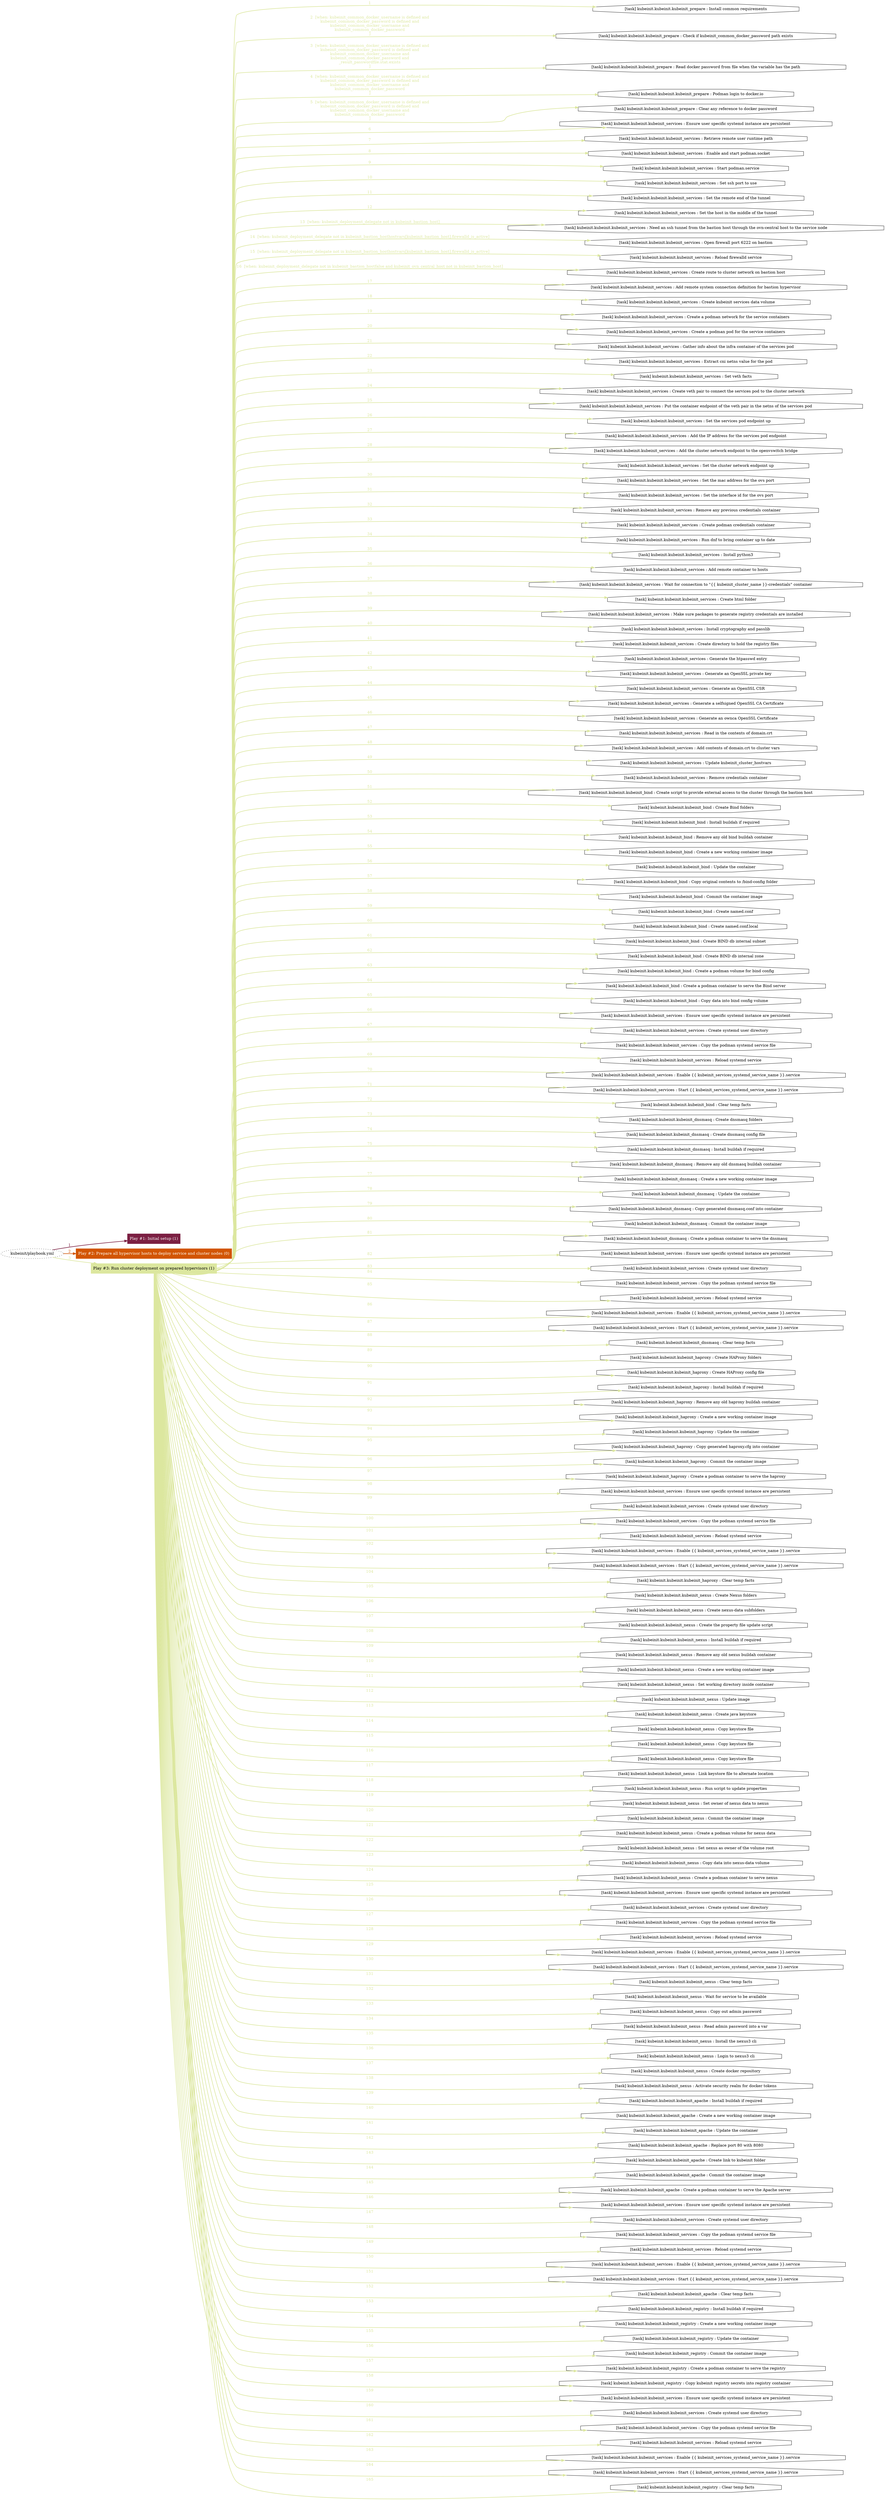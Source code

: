 digraph "kubeinit/playbook.yml "{
	graph [concentrate=true ordering=in rankdir=LR ratio=fill]
	edge [esep=5 sep=10]
	"kubeinit/playbook.yml" [id=root_node style=dotted]
	subgraph "Play #1: Initial setup (1) "{
		"Play #1: Initial setup (1)" [color="#7b1f42" fontcolor="#ffffff" id="play_addc653d-559c-4974-8bba-3cddbf6ceb72" shape=box style=filled tooltip=localhost]
		"kubeinit/playbook.yml" -> "Play #1: Initial setup (1)" [label=1 color="#7b1f42" fontcolor="#7b1f42" id="edge_f75b9f49-1106-44e3-824a-81a0b1cbf763" style=bold]
	}
	subgraph "Play #2: Prepare all hypervisor hosts to deploy service and cluster nodes (0) "{
		"Play #2: Prepare all hypervisor hosts to deploy service and cluster nodes (0)" [color="#d25502" fontcolor="#ffffff" id="play_2b4b5c7a-02aa-4f9e-bd81-b0427576faef" shape=box style=filled tooltip=""]
		"kubeinit/playbook.yml" -> "Play #2: Prepare all hypervisor hosts to deploy service and cluster nodes (0)" [label=2 color="#d25502" fontcolor="#d25502" id="edge_5608ddca-69d7-4f8c-9396-06109f1dc8ba" style=bold]
	}
	subgraph "Play #3: Run cluster deployment on prepared hypervisors (1) "{
		"Play #3: Run cluster deployment on prepared hypervisors (1)" [color="#dce79f" fontcolor="#000000" id="play_aafbcf86-4c77-45e5-9910-07bfc65b8d4c" shape=box style=filled tooltip=localhost]
		"kubeinit/playbook.yml" -> "Play #3: Run cluster deployment on prepared hypervisors (1)" [label=3 color="#dce79f" fontcolor="#dce79f" id="edge_ff07b4c0-84c6-4b03-98c7-beb92d5e47ba" style=bold]
		"task_5913f487-f28c-4583-9976-65bbb241e791" [label="[task] kubeinit.kubeinit.kubeinit_prepare : Install common requirements" id="task_5913f487-f28c-4583-9976-65bbb241e791" shape=octagon tooltip="[task] kubeinit.kubeinit.kubeinit_prepare : Install common requirements"]
		"Play #3: Run cluster deployment on prepared hypervisors (1)" -> "task_5913f487-f28c-4583-9976-65bbb241e791" [label=1 color="#dce79f" fontcolor="#dce79f" id="edge_3ceb8682-dc47-4013-b1a7-071268a8e6eb" style=bold]
		"task_4b6311e4-1e9a-46dc-a92b-d2d791d2e8b0" [label="[task] kubeinit.kubeinit.kubeinit_prepare : Check if kubeinit_common_docker_password path exists" id="task_4b6311e4-1e9a-46dc-a92b-d2d791d2e8b0" shape=octagon tooltip="[task] kubeinit.kubeinit.kubeinit_prepare : Check if kubeinit_common_docker_password path exists"]
		"Play #3: Run cluster deployment on prepared hypervisors (1)" -> "task_4b6311e4-1e9a-46dc-a92b-d2d791d2e8b0" [label="2  [when: kubeinit_common_docker_username is defined and
kubeinit_common_docker_password is defined and
kubeinit_common_docker_username and
kubeinit_common_docker_password
]" color="#dce79f" fontcolor="#dce79f" id="edge_ec7ee233-fa8f-46c6-8ead-f3079c5e25f6" style=bold]
		"task_d92d8240-7f10-4553-a741-bfc4be3e01e0" [label="[task] kubeinit.kubeinit.kubeinit_prepare : Read docker password from file when the variable has the path" id="task_d92d8240-7f10-4553-a741-bfc4be3e01e0" shape=octagon tooltip="[task] kubeinit.kubeinit.kubeinit_prepare : Read docker password from file when the variable has the path"]
		"Play #3: Run cluster deployment on prepared hypervisors (1)" -> "task_d92d8240-7f10-4553-a741-bfc4be3e01e0" [label="3  [when: kubeinit_common_docker_username is defined and
kubeinit_common_docker_password is defined and
kubeinit_common_docker_username and
kubeinit_common_docker_password and
_result_passwordfile.stat.exists
]" color="#dce79f" fontcolor="#dce79f" id="edge_40eb3f0c-f682-42fb-938d-0a086052b251" style=bold]
		"task_441d3a78-0dfa-4ba5-b305-3e19fd8ac268" [label="[task] kubeinit.kubeinit.kubeinit_prepare : Podman login to docker.io" id="task_441d3a78-0dfa-4ba5-b305-3e19fd8ac268" shape=octagon tooltip="[task] kubeinit.kubeinit.kubeinit_prepare : Podman login to docker.io"]
		"Play #3: Run cluster deployment on prepared hypervisors (1)" -> "task_441d3a78-0dfa-4ba5-b305-3e19fd8ac268" [label="4  [when: kubeinit_common_docker_username is defined and
kubeinit_common_docker_password is defined and
kubeinit_common_docker_username and
kubeinit_common_docker_password
]" color="#dce79f" fontcolor="#dce79f" id="edge_a8bb1bde-ee3c-4d9c-a756-5cbd5f8ca684" style=bold]
		"task_b34a83e5-33b6-4c33-abe7-5111745453f8" [label="[task] kubeinit.kubeinit.kubeinit_prepare : Clear any reference to docker password" id="task_b34a83e5-33b6-4c33-abe7-5111745453f8" shape=octagon tooltip="[task] kubeinit.kubeinit.kubeinit_prepare : Clear any reference to docker password"]
		"Play #3: Run cluster deployment on prepared hypervisors (1)" -> "task_b34a83e5-33b6-4c33-abe7-5111745453f8" [label="5  [when: kubeinit_common_docker_username is defined and
kubeinit_common_docker_password is defined and
kubeinit_common_docker_username and
kubeinit_common_docker_password
]" color="#dce79f" fontcolor="#dce79f" id="edge_4df075ff-7f1f-40b9-8397-7afe61e6b861" style=bold]
		"task_af2b3b89-94e1-4f13-b491-ed6858634892" [label="[task] kubeinit.kubeinit.kubeinit_services : Ensure user specific systemd instance are persistent" id="task_af2b3b89-94e1-4f13-b491-ed6858634892" shape=octagon tooltip="[task] kubeinit.kubeinit.kubeinit_services : Ensure user specific systemd instance are persistent"]
		"Play #3: Run cluster deployment on prepared hypervisors (1)" -> "task_af2b3b89-94e1-4f13-b491-ed6858634892" [label=6 color="#dce79f" fontcolor="#dce79f" id="edge_e3b21af4-9f35-4605-86f2-432a028cbb96" style=bold]
		"task_49bbb85e-d9e9-4465-95ba-a48fabad8fb7" [label="[task] kubeinit.kubeinit.kubeinit_services : Retrieve remote user runtime path" id="task_49bbb85e-d9e9-4465-95ba-a48fabad8fb7" shape=octagon tooltip="[task] kubeinit.kubeinit.kubeinit_services : Retrieve remote user runtime path"]
		"Play #3: Run cluster deployment on prepared hypervisors (1)" -> "task_49bbb85e-d9e9-4465-95ba-a48fabad8fb7" [label=7 color="#dce79f" fontcolor="#dce79f" id="edge_2525a6bf-fb62-4ee5-a700-b6798b6da2b5" style=bold]
		"task_451c48d9-afff-4506-b733-437ec7b999e9" [label="[task] kubeinit.kubeinit.kubeinit_services : Enable and start podman.socket" id="task_451c48d9-afff-4506-b733-437ec7b999e9" shape=octagon tooltip="[task] kubeinit.kubeinit.kubeinit_services : Enable and start podman.socket"]
		"Play #3: Run cluster deployment on prepared hypervisors (1)" -> "task_451c48d9-afff-4506-b733-437ec7b999e9" [label=8 color="#dce79f" fontcolor="#dce79f" id="edge_9772af41-ccf0-4c27-9995-8546e1fb0e2e" style=bold]
		"task_26cf22de-884d-424c-8464-c2d07beb364e" [label="[task] kubeinit.kubeinit.kubeinit_services : Start podman.service" id="task_26cf22de-884d-424c-8464-c2d07beb364e" shape=octagon tooltip="[task] kubeinit.kubeinit.kubeinit_services : Start podman.service"]
		"Play #3: Run cluster deployment on prepared hypervisors (1)" -> "task_26cf22de-884d-424c-8464-c2d07beb364e" [label=9 color="#dce79f" fontcolor="#dce79f" id="edge_6f59fd36-a5eb-4b15-8a0a-73d0b85cad70" style=bold]
		"task_3091f583-3037-4868-b9db-7789dc7fe081" [label="[task] kubeinit.kubeinit.kubeinit_services : Set ssh port to use" id="task_3091f583-3037-4868-b9db-7789dc7fe081" shape=octagon tooltip="[task] kubeinit.kubeinit.kubeinit_services : Set ssh port to use"]
		"Play #3: Run cluster deployment on prepared hypervisors (1)" -> "task_3091f583-3037-4868-b9db-7789dc7fe081" [label=10 color="#dce79f" fontcolor="#dce79f" id="edge_031952ed-9aa0-4714-a5f0-cc57792f9baf" style=bold]
		"task_22b0dce3-7118-4393-86f2-5741591d5e5a" [label="[task] kubeinit.kubeinit.kubeinit_services : Set the remote end of the tunnel" id="task_22b0dce3-7118-4393-86f2-5741591d5e5a" shape=octagon tooltip="[task] kubeinit.kubeinit.kubeinit_services : Set the remote end of the tunnel"]
		"Play #3: Run cluster deployment on prepared hypervisors (1)" -> "task_22b0dce3-7118-4393-86f2-5741591d5e5a" [label=11 color="#dce79f" fontcolor="#dce79f" id="edge_0cecba87-8083-4c87-837f-ebde651f0aaf" style=bold]
		"task_58aa2afa-97dd-46c6-8101-a56ef9c25365" [label="[task] kubeinit.kubeinit.kubeinit_services : Set the host in the middle of the tunnel" id="task_58aa2afa-97dd-46c6-8101-a56ef9c25365" shape=octagon tooltip="[task] kubeinit.kubeinit.kubeinit_services : Set the host in the middle of the tunnel"]
		"Play #3: Run cluster deployment on prepared hypervisors (1)" -> "task_58aa2afa-97dd-46c6-8101-a56ef9c25365" [label=12 color="#dce79f" fontcolor="#dce79f" id="edge_44686b11-0b49-4f0a-b874-192ddada6bfa" style=bold]
		"task_a11e730f-0b1b-4d20-9a3d-ad10f481e67c" [label="[task] kubeinit.kubeinit.kubeinit_services : Need an ssh tunnel from the bastion host through the ovn-central host to the service node" id="task_a11e730f-0b1b-4d20-9a3d-ad10f481e67c" shape=octagon tooltip="[task] kubeinit.kubeinit.kubeinit_services : Need an ssh tunnel from the bastion host through the ovn-central host to the service node"]
		"Play #3: Run cluster deployment on prepared hypervisors (1)" -> "task_a11e730f-0b1b-4d20-9a3d-ad10f481e67c" [label="13  [when: kubeinit_deployment_delegate not in kubeinit_bastion_host]" color="#dce79f" fontcolor="#dce79f" id="edge_117b5769-7605-4a0e-b2b4-534d9be6f114" style=bold]
		"task_4e3a0920-f0f1-454d-ad19-f38cecf10fd5" [label="[task] kubeinit.kubeinit.kubeinit_services : Open firewall port 6222 on bastion" id="task_4e3a0920-f0f1-454d-ad19-f38cecf10fd5" shape=octagon tooltip="[task] kubeinit.kubeinit.kubeinit_services : Open firewall port 6222 on bastion"]
		"Play #3: Run cluster deployment on prepared hypervisors (1)" -> "task_4e3a0920-f0f1-454d-ad19-f38cecf10fd5" [label="14  [when: kubeinit_deployment_delegate not in kubeinit_bastion_hosthostvars[kubeinit_bastion_host].firewalld_is_active]" color="#dce79f" fontcolor="#dce79f" id="edge_132a2a46-93ba-4a56-a977-6d1b6a36927e" style=bold]
		"task_891715bb-34be-45fe-9f90-57ae9cc0f53b" [label="[task] kubeinit.kubeinit.kubeinit_services : Reload firewalld service" id="task_891715bb-34be-45fe-9f90-57ae9cc0f53b" shape=octagon tooltip="[task] kubeinit.kubeinit.kubeinit_services : Reload firewalld service"]
		"Play #3: Run cluster deployment on prepared hypervisors (1)" -> "task_891715bb-34be-45fe-9f90-57ae9cc0f53b" [label="15  [when: kubeinit_deployment_delegate not in kubeinit_bastion_hosthostvars[kubeinit_bastion_host].firewalld_is_active]" color="#dce79f" fontcolor="#dce79f" id="edge_08792789-7617-4135-b49a-6c62ecf25eae" style=bold]
		"task_828e28da-bcf2-4fd9-999c-5ac2ce6a3386" [label="[task] kubeinit.kubeinit.kubeinit_services : Create route to cluster network on bastion host" id="task_828e28da-bcf2-4fd9-999c-5ac2ce6a3386" shape=octagon tooltip="[task] kubeinit.kubeinit.kubeinit_services : Create route to cluster network on bastion host"]
		"Play #3: Run cluster deployment on prepared hypervisors (1)" -> "task_828e28da-bcf2-4fd9-999c-5ac2ce6a3386" [label="16  [when: kubeinit_deployment_delegate not in kubeinit_bastion_hostfalse and kubeinit_ovn_central_host not in kubeinit_bastion_host]" color="#dce79f" fontcolor="#dce79f" id="edge_be445f5c-7ae8-4b72-9b0f-cca688eaa715" style=bold]
		"task_66c46269-950e-496a-9989-d6b44a3ee737" [label="[task] kubeinit.kubeinit.kubeinit_services : Add remote system connection definition for bastion hypervisor" id="task_66c46269-950e-496a-9989-d6b44a3ee737" shape=octagon tooltip="[task] kubeinit.kubeinit.kubeinit_services : Add remote system connection definition for bastion hypervisor"]
		"Play #3: Run cluster deployment on prepared hypervisors (1)" -> "task_66c46269-950e-496a-9989-d6b44a3ee737" [label=17 color="#dce79f" fontcolor="#dce79f" id="edge_0e2ae8b1-3c37-4b00-af36-e59464ea934f" style=bold]
		"task_f468bcb9-2da4-4c44-bc1e-a74705a19198" [label="[task] kubeinit.kubeinit.kubeinit_services : Create kubeinit services data volume" id="task_f468bcb9-2da4-4c44-bc1e-a74705a19198" shape=octagon tooltip="[task] kubeinit.kubeinit.kubeinit_services : Create kubeinit services data volume"]
		"Play #3: Run cluster deployment on prepared hypervisors (1)" -> "task_f468bcb9-2da4-4c44-bc1e-a74705a19198" [label=18 color="#dce79f" fontcolor="#dce79f" id="edge_cfd4fd83-3f32-4153-910d-4007e6af5059" style=bold]
		"task_c00520cf-a16c-40f9-adbb-adbb383175a4" [label="[task] kubeinit.kubeinit.kubeinit_services : Create a podman network for the service containers" id="task_c00520cf-a16c-40f9-adbb-adbb383175a4" shape=octagon tooltip="[task] kubeinit.kubeinit.kubeinit_services : Create a podman network for the service containers"]
		"Play #3: Run cluster deployment on prepared hypervisors (1)" -> "task_c00520cf-a16c-40f9-adbb-adbb383175a4" [label=19 color="#dce79f" fontcolor="#dce79f" id="edge_061674b3-e519-4d28-b006-350a2e1e0903" style=bold]
		"task_94e0558c-c30a-4916-b8b4-ffa85238d2d2" [label="[task] kubeinit.kubeinit.kubeinit_services : Create a podman pod for the service containers" id="task_94e0558c-c30a-4916-b8b4-ffa85238d2d2" shape=octagon tooltip="[task] kubeinit.kubeinit.kubeinit_services : Create a podman pod for the service containers"]
		"Play #3: Run cluster deployment on prepared hypervisors (1)" -> "task_94e0558c-c30a-4916-b8b4-ffa85238d2d2" [label=20 color="#dce79f" fontcolor="#dce79f" id="edge_4570df77-11c0-4f95-b373-844299b13780" style=bold]
		"task_59a9acc1-abf7-4337-8973-91257ef5b094" [label="[task] kubeinit.kubeinit.kubeinit_services : Gather info about the infra container of the services pod" id="task_59a9acc1-abf7-4337-8973-91257ef5b094" shape=octagon tooltip="[task] kubeinit.kubeinit.kubeinit_services : Gather info about the infra container of the services pod"]
		"Play #3: Run cluster deployment on prepared hypervisors (1)" -> "task_59a9acc1-abf7-4337-8973-91257ef5b094" [label=21 color="#dce79f" fontcolor="#dce79f" id="edge_f1d9f7ba-bc3c-42ac-9482-b5735fb2e24c" style=bold]
		"task_f8fe5478-ed95-4546-a069-f959cf4e6766" [label="[task] kubeinit.kubeinit.kubeinit_services : Extract cni netns value for the pod" id="task_f8fe5478-ed95-4546-a069-f959cf4e6766" shape=octagon tooltip="[task] kubeinit.kubeinit.kubeinit_services : Extract cni netns value for the pod"]
		"Play #3: Run cluster deployment on prepared hypervisors (1)" -> "task_f8fe5478-ed95-4546-a069-f959cf4e6766" [label=22 color="#dce79f" fontcolor="#dce79f" id="edge_b1a1a1a6-5e1a-43c3-8111-5c8635c5d045" style=bold]
		"task_84f53eb8-f4d0-4ebd-964e-4fea42296d46" [label="[task] kubeinit.kubeinit.kubeinit_services : Set veth facts" id="task_84f53eb8-f4d0-4ebd-964e-4fea42296d46" shape=octagon tooltip="[task] kubeinit.kubeinit.kubeinit_services : Set veth facts"]
		"Play #3: Run cluster deployment on prepared hypervisors (1)" -> "task_84f53eb8-f4d0-4ebd-964e-4fea42296d46" [label=23 color="#dce79f" fontcolor="#dce79f" id="edge_9d889060-5725-443c-bd85-2b5c7164fceb" style=bold]
		"task_dffe4d1e-8c25-437b-9918-651746b6b511" [label="[task] kubeinit.kubeinit.kubeinit_services : Create veth pair to connect the services pod to the cluster network" id="task_dffe4d1e-8c25-437b-9918-651746b6b511" shape=octagon tooltip="[task] kubeinit.kubeinit.kubeinit_services : Create veth pair to connect the services pod to the cluster network"]
		"Play #3: Run cluster deployment on prepared hypervisors (1)" -> "task_dffe4d1e-8c25-437b-9918-651746b6b511" [label=24 color="#dce79f" fontcolor="#dce79f" id="edge_77a62541-6113-40e6-910b-136de06b129d" style=bold]
		"task_1e3135c0-ad16-4f87-a17a-0ba4c74a5e85" [label="[task] kubeinit.kubeinit.kubeinit_services : Put the container endpoint of the veth pair in the netns of the services pod" id="task_1e3135c0-ad16-4f87-a17a-0ba4c74a5e85" shape=octagon tooltip="[task] kubeinit.kubeinit.kubeinit_services : Put the container endpoint of the veth pair in the netns of the services pod"]
		"Play #3: Run cluster deployment on prepared hypervisors (1)" -> "task_1e3135c0-ad16-4f87-a17a-0ba4c74a5e85" [label=25 color="#dce79f" fontcolor="#dce79f" id="edge_e5ce56e0-1a96-4550-b909-249c87c277bf" style=bold]
		"task_789606ad-8156-4daa-bfc3-3f2d64fe00d4" [label="[task] kubeinit.kubeinit.kubeinit_services : Set the services pod endpoint up" id="task_789606ad-8156-4daa-bfc3-3f2d64fe00d4" shape=octagon tooltip="[task] kubeinit.kubeinit.kubeinit_services : Set the services pod endpoint up"]
		"Play #3: Run cluster deployment on prepared hypervisors (1)" -> "task_789606ad-8156-4daa-bfc3-3f2d64fe00d4" [label=26 color="#dce79f" fontcolor="#dce79f" id="edge_5b93f280-8f7e-4107-abbd-b104c75957a6" style=bold]
		"task_a6da7b6f-df7b-411b-bc1b-34d7c76fc0d5" [label="[task] kubeinit.kubeinit.kubeinit_services : Add the IP address for the services pod endpoint" id="task_a6da7b6f-df7b-411b-bc1b-34d7c76fc0d5" shape=octagon tooltip="[task] kubeinit.kubeinit.kubeinit_services : Add the IP address for the services pod endpoint"]
		"Play #3: Run cluster deployment on prepared hypervisors (1)" -> "task_a6da7b6f-df7b-411b-bc1b-34d7c76fc0d5" [label=27 color="#dce79f" fontcolor="#dce79f" id="edge_50cb19c9-66c6-40c4-86d6-44be8967d6d1" style=bold]
		"task_6b1e2c9e-6c19-4a00-901e-40e5ac17eedb" [label="[task] kubeinit.kubeinit.kubeinit_services : Add the cluster network endpoint to the openvswitch bridge" id="task_6b1e2c9e-6c19-4a00-901e-40e5ac17eedb" shape=octagon tooltip="[task] kubeinit.kubeinit.kubeinit_services : Add the cluster network endpoint to the openvswitch bridge"]
		"Play #3: Run cluster deployment on prepared hypervisors (1)" -> "task_6b1e2c9e-6c19-4a00-901e-40e5ac17eedb" [label=28 color="#dce79f" fontcolor="#dce79f" id="edge_8ed2f367-ecbe-4f52-8315-47a34d7bdc98" style=bold]
		"task_e2fbd6f2-cca3-464b-b2a7-ef948d99c4e7" [label="[task] kubeinit.kubeinit.kubeinit_services : Set the cluster network endpoint up" id="task_e2fbd6f2-cca3-464b-b2a7-ef948d99c4e7" shape=octagon tooltip="[task] kubeinit.kubeinit.kubeinit_services : Set the cluster network endpoint up"]
		"Play #3: Run cluster deployment on prepared hypervisors (1)" -> "task_e2fbd6f2-cca3-464b-b2a7-ef948d99c4e7" [label=29 color="#dce79f" fontcolor="#dce79f" id="edge_e2845480-452b-4c59-aa7a-5967b42ece0e" style=bold]
		"task_46c4154c-b350-4842-9bcb-4de9e59136c7" [label="[task] kubeinit.kubeinit.kubeinit_services : Set the mac address for the ovs port" id="task_46c4154c-b350-4842-9bcb-4de9e59136c7" shape=octagon tooltip="[task] kubeinit.kubeinit.kubeinit_services : Set the mac address for the ovs port"]
		"Play #3: Run cluster deployment on prepared hypervisors (1)" -> "task_46c4154c-b350-4842-9bcb-4de9e59136c7" [label=30 color="#dce79f" fontcolor="#dce79f" id="edge_45f8ef33-bb74-4acd-adb6-219bb7ebe33b" style=bold]
		"task_f305cb8b-5d57-462b-bb48-e91749c2ade5" [label="[task] kubeinit.kubeinit.kubeinit_services : Set the interface id for the ovs port" id="task_f305cb8b-5d57-462b-bb48-e91749c2ade5" shape=octagon tooltip="[task] kubeinit.kubeinit.kubeinit_services : Set the interface id for the ovs port"]
		"Play #3: Run cluster deployment on prepared hypervisors (1)" -> "task_f305cb8b-5d57-462b-bb48-e91749c2ade5" [label=31 color="#dce79f" fontcolor="#dce79f" id="edge_ec455846-2d4c-4363-994b-ea85de8814f5" style=bold]
		"task_fae92c04-3c75-4893-be30-af9c02d169cc" [label="[task] kubeinit.kubeinit.kubeinit_services : Remove any previous credentials container" id="task_fae92c04-3c75-4893-be30-af9c02d169cc" shape=octagon tooltip="[task] kubeinit.kubeinit.kubeinit_services : Remove any previous credentials container"]
		"Play #3: Run cluster deployment on prepared hypervisors (1)" -> "task_fae92c04-3c75-4893-be30-af9c02d169cc" [label=32 color="#dce79f" fontcolor="#dce79f" id="edge_142a0634-dc82-4134-b2ce-6ffb2ff896c9" style=bold]
		"task_0bd6e270-69cb-484c-be5f-b8e2150db778" [label="[task] kubeinit.kubeinit.kubeinit_services : Create podman credentials container" id="task_0bd6e270-69cb-484c-be5f-b8e2150db778" shape=octagon tooltip="[task] kubeinit.kubeinit.kubeinit_services : Create podman credentials container"]
		"Play #3: Run cluster deployment on prepared hypervisors (1)" -> "task_0bd6e270-69cb-484c-be5f-b8e2150db778" [label=33 color="#dce79f" fontcolor="#dce79f" id="edge_10ffd822-1651-4a23-9594-cf664c80ee4e" style=bold]
		"task_95651144-7798-4414-bce8-5a58495a32ba" [label="[task] kubeinit.kubeinit.kubeinit_services : Run dnf to bring container up to date" id="task_95651144-7798-4414-bce8-5a58495a32ba" shape=octagon tooltip="[task] kubeinit.kubeinit.kubeinit_services : Run dnf to bring container up to date"]
		"Play #3: Run cluster deployment on prepared hypervisors (1)" -> "task_95651144-7798-4414-bce8-5a58495a32ba" [label=34 color="#dce79f" fontcolor="#dce79f" id="edge_bc76e399-4f8a-40c5-931d-7b88dc2cf974" style=bold]
		"task_77d12ea9-4f0b-473e-9372-6a5a3fa180da" [label="[task] kubeinit.kubeinit.kubeinit_services : Install python3" id="task_77d12ea9-4f0b-473e-9372-6a5a3fa180da" shape=octagon tooltip="[task] kubeinit.kubeinit.kubeinit_services : Install python3"]
		"Play #3: Run cluster deployment on prepared hypervisors (1)" -> "task_77d12ea9-4f0b-473e-9372-6a5a3fa180da" [label=35 color="#dce79f" fontcolor="#dce79f" id="edge_91e20b09-f329-4fff-a3f4-4aa119876930" style=bold]
		"task_17526f00-8a6c-4d21-9682-50af1cd45bd6" [label="[task] kubeinit.kubeinit.kubeinit_services : Add remote container to hosts" id="task_17526f00-8a6c-4d21-9682-50af1cd45bd6" shape=octagon tooltip="[task] kubeinit.kubeinit.kubeinit_services : Add remote container to hosts"]
		"Play #3: Run cluster deployment on prepared hypervisors (1)" -> "task_17526f00-8a6c-4d21-9682-50af1cd45bd6" [label=36 color="#dce79f" fontcolor="#dce79f" id="edge_5443750f-d430-4781-bb16-a08614b1496f" style=bold]
		"task_51c9c3c4-d8f6-4698-ba2c-e5421fcd1aba" [label="[task] kubeinit.kubeinit.kubeinit_services : Wait for connection to &#34;{{ kubeinit_cluster_name }}-credentials&#34; container" id="task_51c9c3c4-d8f6-4698-ba2c-e5421fcd1aba" shape=octagon tooltip="[task] kubeinit.kubeinit.kubeinit_services : Wait for connection to &#34;{{ kubeinit_cluster_name }}-credentials&#34; container"]
		"Play #3: Run cluster deployment on prepared hypervisors (1)" -> "task_51c9c3c4-d8f6-4698-ba2c-e5421fcd1aba" [label=37 color="#dce79f" fontcolor="#dce79f" id="edge_e08df2d9-2b42-4ebc-a355-495359560815" style=bold]
		"task_3980f5ac-3360-4747-b88b-a991639da2fe" [label="[task] kubeinit.kubeinit.kubeinit_services : Create html folder" id="task_3980f5ac-3360-4747-b88b-a991639da2fe" shape=octagon tooltip="[task] kubeinit.kubeinit.kubeinit_services : Create html folder"]
		"Play #3: Run cluster deployment on prepared hypervisors (1)" -> "task_3980f5ac-3360-4747-b88b-a991639da2fe" [label=38 color="#dce79f" fontcolor="#dce79f" id="edge_152eed0e-8aeb-4e16-9fa5-a8798a8b2b8d" style=bold]
		"task_d07905ae-7d17-4774-8e6a-6ed336889b3c" [label="[task] kubeinit.kubeinit.kubeinit_services : Make sure packages to generate registry credentials are installed" id="task_d07905ae-7d17-4774-8e6a-6ed336889b3c" shape=octagon tooltip="[task] kubeinit.kubeinit.kubeinit_services : Make sure packages to generate registry credentials are installed"]
		"Play #3: Run cluster deployment on prepared hypervisors (1)" -> "task_d07905ae-7d17-4774-8e6a-6ed336889b3c" [label=39 color="#dce79f" fontcolor="#dce79f" id="edge_151b116e-d85e-450b-9f7e-f796a812e033" style=bold]
		"task_eb6469ec-f2be-4a52-abb9-506393297388" [label="[task] kubeinit.kubeinit.kubeinit_services : Install cryptography and passlib" id="task_eb6469ec-f2be-4a52-abb9-506393297388" shape=octagon tooltip="[task] kubeinit.kubeinit.kubeinit_services : Install cryptography and passlib"]
		"Play #3: Run cluster deployment on prepared hypervisors (1)" -> "task_eb6469ec-f2be-4a52-abb9-506393297388" [label=40 color="#dce79f" fontcolor="#dce79f" id="edge_a30b9ce3-ef5f-4bbe-9738-e014f6f0f792" style=bold]
		"task_d2e097d2-faf9-4fd0-b261-ac39efffd285" [label="[task] kubeinit.kubeinit.kubeinit_services : Create directory to hold the registry files" id="task_d2e097d2-faf9-4fd0-b261-ac39efffd285" shape=octagon tooltip="[task] kubeinit.kubeinit.kubeinit_services : Create directory to hold the registry files"]
		"Play #3: Run cluster deployment on prepared hypervisors (1)" -> "task_d2e097d2-faf9-4fd0-b261-ac39efffd285" [label=41 color="#dce79f" fontcolor="#dce79f" id="edge_150a97d9-0eda-400a-93fe-c05241493322" style=bold]
		"task_3703e3c7-4c72-4b21-bef6-65559515acd1" [label="[task] kubeinit.kubeinit.kubeinit_services : Generate the htpasswd entry" id="task_3703e3c7-4c72-4b21-bef6-65559515acd1" shape=octagon tooltip="[task] kubeinit.kubeinit.kubeinit_services : Generate the htpasswd entry"]
		"Play #3: Run cluster deployment on prepared hypervisors (1)" -> "task_3703e3c7-4c72-4b21-bef6-65559515acd1" [label=42 color="#dce79f" fontcolor="#dce79f" id="edge_4af4ce55-ecd9-4fd7-a476-9a5395a3fe32" style=bold]
		"task_2d140198-8553-4ff2-87d6-9a1c9055e890" [label="[task] kubeinit.kubeinit.kubeinit_services : Generate an OpenSSL private key" id="task_2d140198-8553-4ff2-87d6-9a1c9055e890" shape=octagon tooltip="[task] kubeinit.kubeinit.kubeinit_services : Generate an OpenSSL private key"]
		"Play #3: Run cluster deployment on prepared hypervisors (1)" -> "task_2d140198-8553-4ff2-87d6-9a1c9055e890" [label=43 color="#dce79f" fontcolor="#dce79f" id="edge_8537af5c-3c99-40fc-b48a-18438885b412" style=bold]
		"task_31bbe47a-e2a2-40d5-8e8c-48efc468b1f2" [label="[task] kubeinit.kubeinit.kubeinit_services : Generate an OpenSSL CSR" id="task_31bbe47a-e2a2-40d5-8e8c-48efc468b1f2" shape=octagon tooltip="[task] kubeinit.kubeinit.kubeinit_services : Generate an OpenSSL CSR"]
		"Play #3: Run cluster deployment on prepared hypervisors (1)" -> "task_31bbe47a-e2a2-40d5-8e8c-48efc468b1f2" [label=44 color="#dce79f" fontcolor="#dce79f" id="edge_83883df1-0f27-40ef-800a-74533f7e883d" style=bold]
		"task_cfe47e2a-7fed-4d3a-bee4-c9640fcc9aff" [label="[task] kubeinit.kubeinit.kubeinit_services : Generate a selfsigned OpenSSL CA Certificate" id="task_cfe47e2a-7fed-4d3a-bee4-c9640fcc9aff" shape=octagon tooltip="[task] kubeinit.kubeinit.kubeinit_services : Generate a selfsigned OpenSSL CA Certificate"]
		"Play #3: Run cluster deployment on prepared hypervisors (1)" -> "task_cfe47e2a-7fed-4d3a-bee4-c9640fcc9aff" [label=45 color="#dce79f" fontcolor="#dce79f" id="edge_d4c4bf54-7043-4164-8049-dc1adc7a7c41" style=bold]
		"task_3c005841-6f72-46c8-b1b2-7fa7bd6df518" [label="[task] kubeinit.kubeinit.kubeinit_services : Generate an ownca OpenSSL Certificate" id="task_3c005841-6f72-46c8-b1b2-7fa7bd6df518" shape=octagon tooltip="[task] kubeinit.kubeinit.kubeinit_services : Generate an ownca OpenSSL Certificate"]
		"Play #3: Run cluster deployment on prepared hypervisors (1)" -> "task_3c005841-6f72-46c8-b1b2-7fa7bd6df518" [label=46 color="#dce79f" fontcolor="#dce79f" id="edge_a49a5917-80db-4e93-aebd-bf49894812be" style=bold]
		"task_4c3317da-5761-4727-a94a-ec254a8c805d" [label="[task] kubeinit.kubeinit.kubeinit_services : Read in the contents of domain.crt" id="task_4c3317da-5761-4727-a94a-ec254a8c805d" shape=octagon tooltip="[task] kubeinit.kubeinit.kubeinit_services : Read in the contents of domain.crt"]
		"Play #3: Run cluster deployment on prepared hypervisors (1)" -> "task_4c3317da-5761-4727-a94a-ec254a8c805d" [label=47 color="#dce79f" fontcolor="#dce79f" id="edge_514f4dfd-97c0-4694-83f4-38a172eb6e7f" style=bold]
		"task_0c01c356-3721-412b-ba29-72d9224eff15" [label="[task] kubeinit.kubeinit.kubeinit_services : Add contents of domain.crt to cluster vars" id="task_0c01c356-3721-412b-ba29-72d9224eff15" shape=octagon tooltip="[task] kubeinit.kubeinit.kubeinit_services : Add contents of domain.crt to cluster vars"]
		"Play #3: Run cluster deployment on prepared hypervisors (1)" -> "task_0c01c356-3721-412b-ba29-72d9224eff15" [label=48 color="#dce79f" fontcolor="#dce79f" id="edge_1b52a1d1-adf8-4d61-b970-8829e27e99ab" style=bold]
		"task_af39e0b5-cac6-48fa-9e32-1b78895f14bf" [label="[task] kubeinit.kubeinit.kubeinit_services : Update kubeinit_cluster_hostvars" id="task_af39e0b5-cac6-48fa-9e32-1b78895f14bf" shape=octagon tooltip="[task] kubeinit.kubeinit.kubeinit_services : Update kubeinit_cluster_hostvars"]
		"Play #3: Run cluster deployment on prepared hypervisors (1)" -> "task_af39e0b5-cac6-48fa-9e32-1b78895f14bf" [label=49 color="#dce79f" fontcolor="#dce79f" id="edge_452bef36-7aa8-4326-a041-9c10a597cc14" style=bold]
		"task_6c4ec6a7-4aca-4942-98b8-c1f4803b3be8" [label="[task] kubeinit.kubeinit.kubeinit_services : Remove credentials container" id="task_6c4ec6a7-4aca-4942-98b8-c1f4803b3be8" shape=octagon tooltip="[task] kubeinit.kubeinit.kubeinit_services : Remove credentials container"]
		"Play #3: Run cluster deployment on prepared hypervisors (1)" -> "task_6c4ec6a7-4aca-4942-98b8-c1f4803b3be8" [label=50 color="#dce79f" fontcolor="#dce79f" id="edge_89dfea7b-be85-4ea7-a095-ed0ffdcde37a" style=bold]
		"task_43f281a7-1b13-47a8-8b92-ae2b217ed708" [label="[task] kubeinit.kubeinit.kubeinit_bind : Create script to provide external access to the cluster through the bastion host" id="task_43f281a7-1b13-47a8-8b92-ae2b217ed708" shape=octagon tooltip="[task] kubeinit.kubeinit.kubeinit_bind : Create script to provide external access to the cluster through the bastion host"]
		"Play #3: Run cluster deployment on prepared hypervisors (1)" -> "task_43f281a7-1b13-47a8-8b92-ae2b217ed708" [label=51 color="#dce79f" fontcolor="#dce79f" id="edge_c19b6ad9-f0ed-4d9b-bc82-32ab1b4bc8bb" style=bold]
		"task_092d31c9-8e6c-46ec-898f-442d695adcb4" [label="[task] kubeinit.kubeinit.kubeinit_bind : Create Bind folders" id="task_092d31c9-8e6c-46ec-898f-442d695adcb4" shape=octagon tooltip="[task] kubeinit.kubeinit.kubeinit_bind : Create Bind folders"]
		"Play #3: Run cluster deployment on prepared hypervisors (1)" -> "task_092d31c9-8e6c-46ec-898f-442d695adcb4" [label=52 color="#dce79f" fontcolor="#dce79f" id="edge_d47acff0-8147-4b4a-92fb-9436caafbf12" style=bold]
		"task_1872d993-f2ed-4e20-a793-a12aa81ce740" [label="[task] kubeinit.kubeinit.kubeinit_bind : Install buildah if required" id="task_1872d993-f2ed-4e20-a793-a12aa81ce740" shape=octagon tooltip="[task] kubeinit.kubeinit.kubeinit_bind : Install buildah if required"]
		"Play #3: Run cluster deployment on prepared hypervisors (1)" -> "task_1872d993-f2ed-4e20-a793-a12aa81ce740" [label=53 color="#dce79f" fontcolor="#dce79f" id="edge_0fb31602-cf69-4341-aae4-1aca728c9424" style=bold]
		"task_bde6d105-f676-4123-95ce-da064a382a8a" [label="[task] kubeinit.kubeinit.kubeinit_bind : Remove any old bind buildah container" id="task_bde6d105-f676-4123-95ce-da064a382a8a" shape=octagon tooltip="[task] kubeinit.kubeinit.kubeinit_bind : Remove any old bind buildah container"]
		"Play #3: Run cluster deployment on prepared hypervisors (1)" -> "task_bde6d105-f676-4123-95ce-da064a382a8a" [label=54 color="#dce79f" fontcolor="#dce79f" id="edge_f8ff78bb-8e43-417d-99d0-ac3f6f8cfbea" style=bold]
		"task_8fad7469-2c51-4041-9a89-f064bc58caca" [label="[task] kubeinit.kubeinit.kubeinit_bind : Create a new working container image" id="task_8fad7469-2c51-4041-9a89-f064bc58caca" shape=octagon tooltip="[task] kubeinit.kubeinit.kubeinit_bind : Create a new working container image"]
		"Play #3: Run cluster deployment on prepared hypervisors (1)" -> "task_8fad7469-2c51-4041-9a89-f064bc58caca" [label=55 color="#dce79f" fontcolor="#dce79f" id="edge_53afb210-560c-49a4-9cbd-8c5e6c318674" style=bold]
		"task_0a8b1982-9635-4327-8228-78db15ca7469" [label="[task] kubeinit.kubeinit.kubeinit_bind : Update the container" id="task_0a8b1982-9635-4327-8228-78db15ca7469" shape=octagon tooltip="[task] kubeinit.kubeinit.kubeinit_bind : Update the container"]
		"Play #3: Run cluster deployment on prepared hypervisors (1)" -> "task_0a8b1982-9635-4327-8228-78db15ca7469" [label=56 color="#dce79f" fontcolor="#dce79f" id="edge_0bb857a4-e9f3-4fb0-9598-e18ef623d728" style=bold]
		"task_9b398f82-6138-47b8-93dc-ca412d0d343f" [label="[task] kubeinit.kubeinit.kubeinit_bind : Copy original contents to /bind-config folder" id="task_9b398f82-6138-47b8-93dc-ca412d0d343f" shape=octagon tooltip="[task] kubeinit.kubeinit.kubeinit_bind : Copy original contents to /bind-config folder"]
		"Play #3: Run cluster deployment on prepared hypervisors (1)" -> "task_9b398f82-6138-47b8-93dc-ca412d0d343f" [label=57 color="#dce79f" fontcolor="#dce79f" id="edge_d5a823c2-af0b-4dcc-9e65-bb525f3092e7" style=bold]
		"task_dae1f84a-dd6e-4738-8a73-58361b4520ef" [label="[task] kubeinit.kubeinit.kubeinit_bind : Commit the container image" id="task_dae1f84a-dd6e-4738-8a73-58361b4520ef" shape=octagon tooltip="[task] kubeinit.kubeinit.kubeinit_bind : Commit the container image"]
		"Play #3: Run cluster deployment on prepared hypervisors (1)" -> "task_dae1f84a-dd6e-4738-8a73-58361b4520ef" [label=58 color="#dce79f" fontcolor="#dce79f" id="edge_2a4a684d-58fb-4e85-8bb1-7a906feb35c4" style=bold]
		"task_34e35299-3a4b-48bd-a32d-aea3da95c116" [label="[task] kubeinit.kubeinit.kubeinit_bind : Create named.conf" id="task_34e35299-3a4b-48bd-a32d-aea3da95c116" shape=octagon tooltip="[task] kubeinit.kubeinit.kubeinit_bind : Create named.conf"]
		"Play #3: Run cluster deployment on prepared hypervisors (1)" -> "task_34e35299-3a4b-48bd-a32d-aea3da95c116" [label=59 color="#dce79f" fontcolor="#dce79f" id="edge_57b37bd0-2d69-433a-adbe-c5821fa26ea1" style=bold]
		"task_9c33c6f6-53bb-461e-8bcf-31084fdd2532" [label="[task] kubeinit.kubeinit.kubeinit_bind : Create named.conf.local" id="task_9c33c6f6-53bb-461e-8bcf-31084fdd2532" shape=octagon tooltip="[task] kubeinit.kubeinit.kubeinit_bind : Create named.conf.local"]
		"Play #3: Run cluster deployment on prepared hypervisors (1)" -> "task_9c33c6f6-53bb-461e-8bcf-31084fdd2532" [label=60 color="#dce79f" fontcolor="#dce79f" id="edge_03c74340-222e-429c-a490-9101e170d751" style=bold]
		"task_3698628c-4ddb-4bc4-a087-d869d38b801f" [label="[task] kubeinit.kubeinit.kubeinit_bind : Create BIND db internal subnet" id="task_3698628c-4ddb-4bc4-a087-d869d38b801f" shape=octagon tooltip="[task] kubeinit.kubeinit.kubeinit_bind : Create BIND db internal subnet"]
		"Play #3: Run cluster deployment on prepared hypervisors (1)" -> "task_3698628c-4ddb-4bc4-a087-d869d38b801f" [label=61 color="#dce79f" fontcolor="#dce79f" id="edge_e9fe1f2f-80e4-4193-b92b-368671ce1ea2" style=bold]
		"task_b28db8a0-d51a-418c-b9cf-f6ab68b65902" [label="[task] kubeinit.kubeinit.kubeinit_bind : Create BIND db internal zone" id="task_b28db8a0-d51a-418c-b9cf-f6ab68b65902" shape=octagon tooltip="[task] kubeinit.kubeinit.kubeinit_bind : Create BIND db internal zone"]
		"Play #3: Run cluster deployment on prepared hypervisors (1)" -> "task_b28db8a0-d51a-418c-b9cf-f6ab68b65902" [label=62 color="#dce79f" fontcolor="#dce79f" id="edge_c32a0e77-2827-412c-95c7-281bc9a18fb1" style=bold]
		"task_a4cecc73-3626-41d4-8c78-e06da018c78f" [label="[task] kubeinit.kubeinit.kubeinit_bind : Create a podman volume for bind config" id="task_a4cecc73-3626-41d4-8c78-e06da018c78f" shape=octagon tooltip="[task] kubeinit.kubeinit.kubeinit_bind : Create a podman volume for bind config"]
		"Play #3: Run cluster deployment on prepared hypervisors (1)" -> "task_a4cecc73-3626-41d4-8c78-e06da018c78f" [label=63 color="#dce79f" fontcolor="#dce79f" id="edge_6fc45a98-2487-4d1e-a8ef-de6bdf69ee4b" style=bold]
		"task_37ec8255-c96b-4c6b-a591-7fdc9a09ff4e" [label="[task] kubeinit.kubeinit.kubeinit_bind : Create a podman container to serve the Bind server" id="task_37ec8255-c96b-4c6b-a591-7fdc9a09ff4e" shape=octagon tooltip="[task] kubeinit.kubeinit.kubeinit_bind : Create a podman container to serve the Bind server"]
		"Play #3: Run cluster deployment on prepared hypervisors (1)" -> "task_37ec8255-c96b-4c6b-a591-7fdc9a09ff4e" [label=64 color="#dce79f" fontcolor="#dce79f" id="edge_58ee6a53-0bdf-48b0-96b6-3a6d982fdde6" style=bold]
		"task_aa7521d2-6d26-445b-85fc-4914cd9ca8dc" [label="[task] kubeinit.kubeinit.kubeinit_bind : Copy data into bind config volume" id="task_aa7521d2-6d26-445b-85fc-4914cd9ca8dc" shape=octagon tooltip="[task] kubeinit.kubeinit.kubeinit_bind : Copy data into bind config volume"]
		"Play #3: Run cluster deployment on prepared hypervisors (1)" -> "task_aa7521d2-6d26-445b-85fc-4914cd9ca8dc" [label=65 color="#dce79f" fontcolor="#dce79f" id="edge_85478451-c5d4-4af7-afab-008cdcf36f2f" style=bold]
		"task_235ff316-08fb-4cd2-ab6a-659d72169b6f" [label="[task] kubeinit.kubeinit.kubeinit_services : Ensure user specific systemd instance are persistent" id="task_235ff316-08fb-4cd2-ab6a-659d72169b6f" shape=octagon tooltip="[task] kubeinit.kubeinit.kubeinit_services : Ensure user specific systemd instance are persistent"]
		"Play #3: Run cluster deployment on prepared hypervisors (1)" -> "task_235ff316-08fb-4cd2-ab6a-659d72169b6f" [label=66 color="#dce79f" fontcolor="#dce79f" id="edge_c27564aa-8d13-4523-be87-1a93b0f45d59" style=bold]
		"task_686c4971-17e3-4656-af0e-a893de4c998e" [label="[task] kubeinit.kubeinit.kubeinit_services : Create systemd user directory" id="task_686c4971-17e3-4656-af0e-a893de4c998e" shape=octagon tooltip="[task] kubeinit.kubeinit.kubeinit_services : Create systemd user directory"]
		"Play #3: Run cluster deployment on prepared hypervisors (1)" -> "task_686c4971-17e3-4656-af0e-a893de4c998e" [label=67 color="#dce79f" fontcolor="#dce79f" id="edge_2f25a348-56c8-4fed-aada-3744ffc2468d" style=bold]
		"task_bfe5ea48-c4c6-4494-b0c4-dcec673e3ba2" [label="[task] kubeinit.kubeinit.kubeinit_services : Copy the podman systemd service file" id="task_bfe5ea48-c4c6-4494-b0c4-dcec673e3ba2" shape=octagon tooltip="[task] kubeinit.kubeinit.kubeinit_services : Copy the podman systemd service file"]
		"Play #3: Run cluster deployment on prepared hypervisors (1)" -> "task_bfe5ea48-c4c6-4494-b0c4-dcec673e3ba2" [label=68 color="#dce79f" fontcolor="#dce79f" id="edge_f1257ae1-ed87-4f81-9e86-5c0bf96e6dba" style=bold]
		"task_3b6c74d9-b82c-4470-a3c0-11dc27e94c1b" [label="[task] kubeinit.kubeinit.kubeinit_services : Reload systemd service" id="task_3b6c74d9-b82c-4470-a3c0-11dc27e94c1b" shape=octagon tooltip="[task] kubeinit.kubeinit.kubeinit_services : Reload systemd service"]
		"Play #3: Run cluster deployment on prepared hypervisors (1)" -> "task_3b6c74d9-b82c-4470-a3c0-11dc27e94c1b" [label=69 color="#dce79f" fontcolor="#dce79f" id="edge_a0d1a8df-9706-433b-9e35-8ac7b4b83845" style=bold]
		"task_a212ce3c-f211-418a-a028-09c51608d612" [label="[task] kubeinit.kubeinit.kubeinit_services : Enable {{ kubeinit_services_systemd_service_name }}.service" id="task_a212ce3c-f211-418a-a028-09c51608d612" shape=octagon tooltip="[task] kubeinit.kubeinit.kubeinit_services : Enable {{ kubeinit_services_systemd_service_name }}.service"]
		"Play #3: Run cluster deployment on prepared hypervisors (1)" -> "task_a212ce3c-f211-418a-a028-09c51608d612" [label=70 color="#dce79f" fontcolor="#dce79f" id="edge_cd724e8e-e8cf-4acf-90d9-16d8e6547946" style=bold]
		"task_05daec27-a931-461b-b081-d5f964cf0587" [label="[task] kubeinit.kubeinit.kubeinit_services : Start {{ kubeinit_services_systemd_service_name }}.service" id="task_05daec27-a931-461b-b081-d5f964cf0587" shape=octagon tooltip="[task] kubeinit.kubeinit.kubeinit_services : Start {{ kubeinit_services_systemd_service_name }}.service"]
		"Play #3: Run cluster deployment on prepared hypervisors (1)" -> "task_05daec27-a931-461b-b081-d5f964cf0587" [label=71 color="#dce79f" fontcolor="#dce79f" id="edge_852a131b-1bb2-4d85-96c9-686a5a8e1f25" style=bold]
		"task_3513cd9c-def9-494c-a181-5c257294e4a5" [label="[task] kubeinit.kubeinit.kubeinit_bind : Clear temp facts" id="task_3513cd9c-def9-494c-a181-5c257294e4a5" shape=octagon tooltip="[task] kubeinit.kubeinit.kubeinit_bind : Clear temp facts"]
		"Play #3: Run cluster deployment on prepared hypervisors (1)" -> "task_3513cd9c-def9-494c-a181-5c257294e4a5" [label=72 color="#dce79f" fontcolor="#dce79f" id="edge_e67ec599-2b8e-4ebf-a485-3ac92181cdac" style=bold]
		"task_b81c9e4f-f093-4c22-9ed5-fd70301e3588" [label="[task] kubeinit.kubeinit.kubeinit_dnsmasq : Create dnsmasq folders" id="task_b81c9e4f-f093-4c22-9ed5-fd70301e3588" shape=octagon tooltip="[task] kubeinit.kubeinit.kubeinit_dnsmasq : Create dnsmasq folders"]
		"Play #3: Run cluster deployment on prepared hypervisors (1)" -> "task_b81c9e4f-f093-4c22-9ed5-fd70301e3588" [label=73 color="#dce79f" fontcolor="#dce79f" id="edge_fe0ead28-6c1e-453e-8613-b9b6ac3d9b4a" style=bold]
		"task_0552aa7e-2f25-4ee6-9da6-87b091e78411" [label="[task] kubeinit.kubeinit.kubeinit_dnsmasq : Create dnsmasq config file" id="task_0552aa7e-2f25-4ee6-9da6-87b091e78411" shape=octagon tooltip="[task] kubeinit.kubeinit.kubeinit_dnsmasq : Create dnsmasq config file"]
		"Play #3: Run cluster deployment on prepared hypervisors (1)" -> "task_0552aa7e-2f25-4ee6-9da6-87b091e78411" [label=74 color="#dce79f" fontcolor="#dce79f" id="edge_e69a08c9-27ba-40aa-a5b1-34bbb96e2ffb" style=bold]
		"task_ccf62298-5824-4434-8068-727eb74c60de" [label="[task] kubeinit.kubeinit.kubeinit_dnsmasq : Install buildah if required" id="task_ccf62298-5824-4434-8068-727eb74c60de" shape=octagon tooltip="[task] kubeinit.kubeinit.kubeinit_dnsmasq : Install buildah if required"]
		"Play #3: Run cluster deployment on prepared hypervisors (1)" -> "task_ccf62298-5824-4434-8068-727eb74c60de" [label=75 color="#dce79f" fontcolor="#dce79f" id="edge_b975c67e-641b-492b-9d83-8523d32e6eb3" style=bold]
		"task_f0de1927-49e2-44b9-83e1-cd07ef265b5f" [label="[task] kubeinit.kubeinit.kubeinit_dnsmasq : Remove any old dnsmasq buildah container" id="task_f0de1927-49e2-44b9-83e1-cd07ef265b5f" shape=octagon tooltip="[task] kubeinit.kubeinit.kubeinit_dnsmasq : Remove any old dnsmasq buildah container"]
		"Play #3: Run cluster deployment on prepared hypervisors (1)" -> "task_f0de1927-49e2-44b9-83e1-cd07ef265b5f" [label=76 color="#dce79f" fontcolor="#dce79f" id="edge_a44da455-a8be-435e-860f-a84385ed8383" style=bold]
		"task_a7da5e62-4f9b-4355-ba7f-0a6476b1f1b4" [label="[task] kubeinit.kubeinit.kubeinit_dnsmasq : Create a new working container image" id="task_a7da5e62-4f9b-4355-ba7f-0a6476b1f1b4" shape=octagon tooltip="[task] kubeinit.kubeinit.kubeinit_dnsmasq : Create a new working container image"]
		"Play #3: Run cluster deployment on prepared hypervisors (1)" -> "task_a7da5e62-4f9b-4355-ba7f-0a6476b1f1b4" [label=77 color="#dce79f" fontcolor="#dce79f" id="edge_5af993c6-f240-4e1d-b5c0-64eafd2a5a0b" style=bold]
		"task_896ec378-539d-4b35-af30-ab554ea11896" [label="[task] kubeinit.kubeinit.kubeinit_dnsmasq : Update the container" id="task_896ec378-539d-4b35-af30-ab554ea11896" shape=octagon tooltip="[task] kubeinit.kubeinit.kubeinit_dnsmasq : Update the container"]
		"Play #3: Run cluster deployment on prepared hypervisors (1)" -> "task_896ec378-539d-4b35-af30-ab554ea11896" [label=78 color="#dce79f" fontcolor="#dce79f" id="edge_35b0f7e4-1783-44c6-8a62-2fcb31315494" style=bold]
		"task_646be52e-2e08-4b45-a7ac-cf7656681183" [label="[task] kubeinit.kubeinit.kubeinit_dnsmasq : Copy generated dnsmasq.conf into container" id="task_646be52e-2e08-4b45-a7ac-cf7656681183" shape=octagon tooltip="[task] kubeinit.kubeinit.kubeinit_dnsmasq : Copy generated dnsmasq.conf into container"]
		"Play #3: Run cluster deployment on prepared hypervisors (1)" -> "task_646be52e-2e08-4b45-a7ac-cf7656681183" [label=79 color="#dce79f" fontcolor="#dce79f" id="edge_30ec53ff-4f76-4521-870a-73c90e50f1de" style=bold]
		"task_6a7c419f-c0aa-4e97-88c7-0793405aed2c" [label="[task] kubeinit.kubeinit.kubeinit_dnsmasq : Commit the container image" id="task_6a7c419f-c0aa-4e97-88c7-0793405aed2c" shape=octagon tooltip="[task] kubeinit.kubeinit.kubeinit_dnsmasq : Commit the container image"]
		"Play #3: Run cluster deployment on prepared hypervisors (1)" -> "task_6a7c419f-c0aa-4e97-88c7-0793405aed2c" [label=80 color="#dce79f" fontcolor="#dce79f" id="edge_812433a6-1eaf-4e78-b2b0-2978c092b963" style=bold]
		"task_caab7ea9-7ee1-475c-8acc-a986e4bc9b1e" [label="[task] kubeinit.kubeinit.kubeinit_dnsmasq : Create a podman container to serve the dnsmasq" id="task_caab7ea9-7ee1-475c-8acc-a986e4bc9b1e" shape=octagon tooltip="[task] kubeinit.kubeinit.kubeinit_dnsmasq : Create a podman container to serve the dnsmasq"]
		"Play #3: Run cluster deployment on prepared hypervisors (1)" -> "task_caab7ea9-7ee1-475c-8acc-a986e4bc9b1e" [label=81 color="#dce79f" fontcolor="#dce79f" id="edge_dc650469-af02-413d-834e-0f08f5c3e2e0" style=bold]
		"task_d2b3ac6a-8778-49e2-9810-6e3303bee80a" [label="[task] kubeinit.kubeinit.kubeinit_services : Ensure user specific systemd instance are persistent" id="task_d2b3ac6a-8778-49e2-9810-6e3303bee80a" shape=octagon tooltip="[task] kubeinit.kubeinit.kubeinit_services : Ensure user specific systemd instance are persistent"]
		"Play #3: Run cluster deployment on prepared hypervisors (1)" -> "task_d2b3ac6a-8778-49e2-9810-6e3303bee80a" [label=82 color="#dce79f" fontcolor="#dce79f" id="edge_f61ecb0c-ec08-4245-8e65-c41548d8d310" style=bold]
		"task_37f5777e-49a3-4601-b540-60df81fffe05" [label="[task] kubeinit.kubeinit.kubeinit_services : Create systemd user directory" id="task_37f5777e-49a3-4601-b540-60df81fffe05" shape=octagon tooltip="[task] kubeinit.kubeinit.kubeinit_services : Create systemd user directory"]
		"Play #3: Run cluster deployment on prepared hypervisors (1)" -> "task_37f5777e-49a3-4601-b540-60df81fffe05" [label=83 color="#dce79f" fontcolor="#dce79f" id="edge_1af27e7c-8275-4068-bcb0-82054b1af9d1" style=bold]
		"task_3c4457ee-93cc-4165-8d5d-b261294e905e" [label="[task] kubeinit.kubeinit.kubeinit_services : Copy the podman systemd service file" id="task_3c4457ee-93cc-4165-8d5d-b261294e905e" shape=octagon tooltip="[task] kubeinit.kubeinit.kubeinit_services : Copy the podman systemd service file"]
		"Play #3: Run cluster deployment on prepared hypervisors (1)" -> "task_3c4457ee-93cc-4165-8d5d-b261294e905e" [label=84 color="#dce79f" fontcolor="#dce79f" id="edge_b177ae6e-b782-4a33-8cee-b80063494ea8" style=bold]
		"task_c855690b-c39f-4569-8286-72727cbf3fe2" [label="[task] kubeinit.kubeinit.kubeinit_services : Reload systemd service" id="task_c855690b-c39f-4569-8286-72727cbf3fe2" shape=octagon tooltip="[task] kubeinit.kubeinit.kubeinit_services : Reload systemd service"]
		"Play #3: Run cluster deployment on prepared hypervisors (1)" -> "task_c855690b-c39f-4569-8286-72727cbf3fe2" [label=85 color="#dce79f" fontcolor="#dce79f" id="edge_506a0ac4-3610-493f-a926-4b98f9837b6c" style=bold]
		"task_31a6ccae-9f2b-46d0-991d-d3b9118bc66e" [label="[task] kubeinit.kubeinit.kubeinit_services : Enable {{ kubeinit_services_systemd_service_name }}.service" id="task_31a6ccae-9f2b-46d0-991d-d3b9118bc66e" shape=octagon tooltip="[task] kubeinit.kubeinit.kubeinit_services : Enable {{ kubeinit_services_systemd_service_name }}.service"]
		"Play #3: Run cluster deployment on prepared hypervisors (1)" -> "task_31a6ccae-9f2b-46d0-991d-d3b9118bc66e" [label=86 color="#dce79f" fontcolor="#dce79f" id="edge_81a70406-b00c-4e64-a443-5297e921f004" style=bold]
		"task_abebba99-7737-4461-ab46-0afa6ae53346" [label="[task] kubeinit.kubeinit.kubeinit_services : Start {{ kubeinit_services_systemd_service_name }}.service" id="task_abebba99-7737-4461-ab46-0afa6ae53346" shape=octagon tooltip="[task] kubeinit.kubeinit.kubeinit_services : Start {{ kubeinit_services_systemd_service_name }}.service"]
		"Play #3: Run cluster deployment on prepared hypervisors (1)" -> "task_abebba99-7737-4461-ab46-0afa6ae53346" [label=87 color="#dce79f" fontcolor="#dce79f" id="edge_94aaddb7-0555-481d-8517-d24677fce1de" style=bold]
		"task_7bf2c277-bf3b-403a-900d-31756dc04faa" [label="[task] kubeinit.kubeinit.kubeinit_dnsmasq : Clear temp facts" id="task_7bf2c277-bf3b-403a-900d-31756dc04faa" shape=octagon tooltip="[task] kubeinit.kubeinit.kubeinit_dnsmasq : Clear temp facts"]
		"Play #3: Run cluster deployment on prepared hypervisors (1)" -> "task_7bf2c277-bf3b-403a-900d-31756dc04faa" [label=88 color="#dce79f" fontcolor="#dce79f" id="edge_5bf9652f-6897-4bca-8ac4-a157a03bd13b" style=bold]
		"task_e1160df7-27f5-48f0-a670-9c6813a7779e" [label="[task] kubeinit.kubeinit.kubeinit_haproxy : Create HAProxy folders" id="task_e1160df7-27f5-48f0-a670-9c6813a7779e" shape=octagon tooltip="[task] kubeinit.kubeinit.kubeinit_haproxy : Create HAProxy folders"]
		"Play #3: Run cluster deployment on prepared hypervisors (1)" -> "task_e1160df7-27f5-48f0-a670-9c6813a7779e" [label=89 color="#dce79f" fontcolor="#dce79f" id="edge_5c495054-a7b2-4497-95fe-a587d6548603" style=bold]
		"task_4465e069-3f93-4058-8fb4-4a7ce85f267a" [label="[task] kubeinit.kubeinit.kubeinit_haproxy : Create HAProxy config file" id="task_4465e069-3f93-4058-8fb4-4a7ce85f267a" shape=octagon tooltip="[task] kubeinit.kubeinit.kubeinit_haproxy : Create HAProxy config file"]
		"Play #3: Run cluster deployment on prepared hypervisors (1)" -> "task_4465e069-3f93-4058-8fb4-4a7ce85f267a" [label=90 color="#dce79f" fontcolor="#dce79f" id="edge_754a5ce6-e5b8-40a1-b757-a4e821b58c30" style=bold]
		"task_00974778-e134-4779-8bc1-3cd0e647a52d" [label="[task] kubeinit.kubeinit.kubeinit_haproxy : Install buildah if required" id="task_00974778-e134-4779-8bc1-3cd0e647a52d" shape=octagon tooltip="[task] kubeinit.kubeinit.kubeinit_haproxy : Install buildah if required"]
		"Play #3: Run cluster deployment on prepared hypervisors (1)" -> "task_00974778-e134-4779-8bc1-3cd0e647a52d" [label=91 color="#dce79f" fontcolor="#dce79f" id="edge_186d041a-a3c9-4764-aa79-189779ff1ca6" style=bold]
		"task_ebaf74ec-925e-4a00-98e3-5828718ddd9d" [label="[task] kubeinit.kubeinit.kubeinit_haproxy : Remove any old haproxy buildah container" id="task_ebaf74ec-925e-4a00-98e3-5828718ddd9d" shape=octagon tooltip="[task] kubeinit.kubeinit.kubeinit_haproxy : Remove any old haproxy buildah container"]
		"Play #3: Run cluster deployment on prepared hypervisors (1)" -> "task_ebaf74ec-925e-4a00-98e3-5828718ddd9d" [label=92 color="#dce79f" fontcolor="#dce79f" id="edge_a8d9d102-933e-4312-aa98-e7c99a81f123" style=bold]
		"task_ef4c5bcd-97ea-491f-ba6c-1d0242480aef" [label="[task] kubeinit.kubeinit.kubeinit_haproxy : Create a new working container image" id="task_ef4c5bcd-97ea-491f-ba6c-1d0242480aef" shape=octagon tooltip="[task] kubeinit.kubeinit.kubeinit_haproxy : Create a new working container image"]
		"Play #3: Run cluster deployment on prepared hypervisors (1)" -> "task_ef4c5bcd-97ea-491f-ba6c-1d0242480aef" [label=93 color="#dce79f" fontcolor="#dce79f" id="edge_fab3edb9-1938-430c-83e8-bca0819dfbfc" style=bold]
		"task_dec24058-9e26-4f5f-bb85-aa63be3c2f72" [label="[task] kubeinit.kubeinit.kubeinit_haproxy : Update the container" id="task_dec24058-9e26-4f5f-bb85-aa63be3c2f72" shape=octagon tooltip="[task] kubeinit.kubeinit.kubeinit_haproxy : Update the container"]
		"Play #3: Run cluster deployment on prepared hypervisors (1)" -> "task_dec24058-9e26-4f5f-bb85-aa63be3c2f72" [label=94 color="#dce79f" fontcolor="#dce79f" id="edge_2f0af939-1162-46fd-9e96-3b7526b8ef3d" style=bold]
		"task_9fcd5da4-3a2a-4007-b2cf-1691de35c951" [label="[task] kubeinit.kubeinit.kubeinit_haproxy : Copy generated haproxy.cfg into container" id="task_9fcd5da4-3a2a-4007-b2cf-1691de35c951" shape=octagon tooltip="[task] kubeinit.kubeinit.kubeinit_haproxy : Copy generated haproxy.cfg into container"]
		"Play #3: Run cluster deployment on prepared hypervisors (1)" -> "task_9fcd5da4-3a2a-4007-b2cf-1691de35c951" [label=95 color="#dce79f" fontcolor="#dce79f" id="edge_5f0ed18e-e3d5-4fe0-83f8-67d111a218eb" style=bold]
		"task_a8fadf58-516f-4065-a411-15a6887bfcf0" [label="[task] kubeinit.kubeinit.kubeinit_haproxy : Commit the container image" id="task_a8fadf58-516f-4065-a411-15a6887bfcf0" shape=octagon tooltip="[task] kubeinit.kubeinit.kubeinit_haproxy : Commit the container image"]
		"Play #3: Run cluster deployment on prepared hypervisors (1)" -> "task_a8fadf58-516f-4065-a411-15a6887bfcf0" [label=96 color="#dce79f" fontcolor="#dce79f" id="edge_a72c7cab-416c-4edc-9d7e-57f5fd06d315" style=bold]
		"task_8b335ae8-f806-4c1e-ad96-830d27164c0e" [label="[task] kubeinit.kubeinit.kubeinit_haproxy : Create a podman container to serve the haproxy" id="task_8b335ae8-f806-4c1e-ad96-830d27164c0e" shape=octagon tooltip="[task] kubeinit.kubeinit.kubeinit_haproxy : Create a podman container to serve the haproxy"]
		"Play #3: Run cluster deployment on prepared hypervisors (1)" -> "task_8b335ae8-f806-4c1e-ad96-830d27164c0e" [label=97 color="#dce79f" fontcolor="#dce79f" id="edge_139786da-fdeb-4ac2-aa38-4d7d90862a4e" style=bold]
		"task_6005fc85-1386-4bb3-ba7c-49d438104b3d" [label="[task] kubeinit.kubeinit.kubeinit_services : Ensure user specific systemd instance are persistent" id="task_6005fc85-1386-4bb3-ba7c-49d438104b3d" shape=octagon tooltip="[task] kubeinit.kubeinit.kubeinit_services : Ensure user specific systemd instance are persistent"]
		"Play #3: Run cluster deployment on prepared hypervisors (1)" -> "task_6005fc85-1386-4bb3-ba7c-49d438104b3d" [label=98 color="#dce79f" fontcolor="#dce79f" id="edge_33187835-4d4f-4546-9079-cd045cb60387" style=bold]
		"task_da01ece8-e6e4-440b-85c8-59ef0e1a69b9" [label="[task] kubeinit.kubeinit.kubeinit_services : Create systemd user directory" id="task_da01ece8-e6e4-440b-85c8-59ef0e1a69b9" shape=octagon tooltip="[task] kubeinit.kubeinit.kubeinit_services : Create systemd user directory"]
		"Play #3: Run cluster deployment on prepared hypervisors (1)" -> "task_da01ece8-e6e4-440b-85c8-59ef0e1a69b9" [label=99 color="#dce79f" fontcolor="#dce79f" id="edge_71b647c1-b454-4adf-ac87-8ce8c60e6975" style=bold]
		"task_9af01778-cd56-4ea1-9996-3dde4fcf65d0" [label="[task] kubeinit.kubeinit.kubeinit_services : Copy the podman systemd service file" id="task_9af01778-cd56-4ea1-9996-3dde4fcf65d0" shape=octagon tooltip="[task] kubeinit.kubeinit.kubeinit_services : Copy the podman systemd service file"]
		"Play #3: Run cluster deployment on prepared hypervisors (1)" -> "task_9af01778-cd56-4ea1-9996-3dde4fcf65d0" [label=100 color="#dce79f" fontcolor="#dce79f" id="edge_f66e6cdc-b989-4e4e-9ea6-2f6bcdd6139e" style=bold]
		"task_0a2012b2-ce4c-485a-98d0-d3397992f9d1" [label="[task] kubeinit.kubeinit.kubeinit_services : Reload systemd service" id="task_0a2012b2-ce4c-485a-98d0-d3397992f9d1" shape=octagon tooltip="[task] kubeinit.kubeinit.kubeinit_services : Reload systemd service"]
		"Play #3: Run cluster deployment on prepared hypervisors (1)" -> "task_0a2012b2-ce4c-485a-98d0-d3397992f9d1" [label=101 color="#dce79f" fontcolor="#dce79f" id="edge_5e46a476-5a10-447c-b80d-f1f4baef16ab" style=bold]
		"task_dda6b6db-0ff5-4d52-b12a-3aa59c55a16d" [label="[task] kubeinit.kubeinit.kubeinit_services : Enable {{ kubeinit_services_systemd_service_name }}.service" id="task_dda6b6db-0ff5-4d52-b12a-3aa59c55a16d" shape=octagon tooltip="[task] kubeinit.kubeinit.kubeinit_services : Enable {{ kubeinit_services_systemd_service_name }}.service"]
		"Play #3: Run cluster deployment on prepared hypervisors (1)" -> "task_dda6b6db-0ff5-4d52-b12a-3aa59c55a16d" [label=102 color="#dce79f" fontcolor="#dce79f" id="edge_b0baf9aa-64fa-44a2-a861-b61e0098fffb" style=bold]
		"task_f4a10f7d-9eea-4e76-a172-5e874f770e10" [label="[task] kubeinit.kubeinit.kubeinit_services : Start {{ kubeinit_services_systemd_service_name }}.service" id="task_f4a10f7d-9eea-4e76-a172-5e874f770e10" shape=octagon tooltip="[task] kubeinit.kubeinit.kubeinit_services : Start {{ kubeinit_services_systemd_service_name }}.service"]
		"Play #3: Run cluster deployment on prepared hypervisors (1)" -> "task_f4a10f7d-9eea-4e76-a172-5e874f770e10" [label=103 color="#dce79f" fontcolor="#dce79f" id="edge_06a21831-7a87-44d2-9e01-c2e6b4d102cc" style=bold]
		"task_12d5f81f-4b6d-4081-8735-83322bd6bb3c" [label="[task] kubeinit.kubeinit.kubeinit_haproxy : Clear temp facts" id="task_12d5f81f-4b6d-4081-8735-83322bd6bb3c" shape=octagon tooltip="[task] kubeinit.kubeinit.kubeinit_haproxy : Clear temp facts"]
		"Play #3: Run cluster deployment on prepared hypervisors (1)" -> "task_12d5f81f-4b6d-4081-8735-83322bd6bb3c" [label=104 color="#dce79f" fontcolor="#dce79f" id="edge_bfdbb48e-1e6b-4a0e-b740-850bdf8bf326" style=bold]
		"task_ab2d2c70-56e5-4077-9bc9-ac81e95cbfec" [label="[task] kubeinit.kubeinit.kubeinit_nexus : Create Nexus folders" id="task_ab2d2c70-56e5-4077-9bc9-ac81e95cbfec" shape=octagon tooltip="[task] kubeinit.kubeinit.kubeinit_nexus : Create Nexus folders"]
		"Play #3: Run cluster deployment on prepared hypervisors (1)" -> "task_ab2d2c70-56e5-4077-9bc9-ac81e95cbfec" [label=105 color="#dce79f" fontcolor="#dce79f" id="edge_e66461cd-0987-4279-bc77-5ea85bd6074e" style=bold]
		"task_5ab1498e-966e-4113-90e3-daf509199603" [label="[task] kubeinit.kubeinit.kubeinit_nexus : Create nexus-data subfolders" id="task_5ab1498e-966e-4113-90e3-daf509199603" shape=octagon tooltip="[task] kubeinit.kubeinit.kubeinit_nexus : Create nexus-data subfolders"]
		"Play #3: Run cluster deployment on prepared hypervisors (1)" -> "task_5ab1498e-966e-4113-90e3-daf509199603" [label=106 color="#dce79f" fontcolor="#dce79f" id="edge_0fa1b04d-9b18-4b01-a9f1-f5cbf490d606" style=bold]
		"task_6f9e9c34-99c1-4da9-aa88-63cdc0d4d3f9" [label="[task] kubeinit.kubeinit.kubeinit_nexus : Create the property file update script" id="task_6f9e9c34-99c1-4da9-aa88-63cdc0d4d3f9" shape=octagon tooltip="[task] kubeinit.kubeinit.kubeinit_nexus : Create the property file update script"]
		"Play #3: Run cluster deployment on prepared hypervisors (1)" -> "task_6f9e9c34-99c1-4da9-aa88-63cdc0d4d3f9" [label=107 color="#dce79f" fontcolor="#dce79f" id="edge_f5cfb279-5303-4e23-9747-e4fb01468f37" style=bold]
		"task_f491ac75-4cb0-46af-98f9-fa9fced243f1" [label="[task] kubeinit.kubeinit.kubeinit_nexus : Install buildah if required" id="task_f491ac75-4cb0-46af-98f9-fa9fced243f1" shape=octagon tooltip="[task] kubeinit.kubeinit.kubeinit_nexus : Install buildah if required"]
		"Play #3: Run cluster deployment on prepared hypervisors (1)" -> "task_f491ac75-4cb0-46af-98f9-fa9fced243f1" [label=108 color="#dce79f" fontcolor="#dce79f" id="edge_5bf5efe2-6b65-458e-9d3d-13b6a2fafd2a" style=bold]
		"task_f0125d2f-73da-412f-9b82-70f03d7b2798" [label="[task] kubeinit.kubeinit.kubeinit_nexus : Remove any old nexus buildah container" id="task_f0125d2f-73da-412f-9b82-70f03d7b2798" shape=octagon tooltip="[task] kubeinit.kubeinit.kubeinit_nexus : Remove any old nexus buildah container"]
		"Play #3: Run cluster deployment on prepared hypervisors (1)" -> "task_f0125d2f-73da-412f-9b82-70f03d7b2798" [label=109 color="#dce79f" fontcolor="#dce79f" id="edge_d4cfcf9a-15b7-4a19-9efa-81faa4c614b6" style=bold]
		"task_3f0c4543-da8d-4667-8365-fe31e45570d5" [label="[task] kubeinit.kubeinit.kubeinit_nexus : Create a new working container image" id="task_3f0c4543-da8d-4667-8365-fe31e45570d5" shape=octagon tooltip="[task] kubeinit.kubeinit.kubeinit_nexus : Create a new working container image"]
		"Play #3: Run cluster deployment on prepared hypervisors (1)" -> "task_3f0c4543-da8d-4667-8365-fe31e45570d5" [label=110 color="#dce79f" fontcolor="#dce79f" id="edge_1f3644a7-04c1-4002-b370-8f23b26e0cd4" style=bold]
		"task_b985e6bf-85c5-4090-9d5c-602fcc728e21" [label="[task] kubeinit.kubeinit.kubeinit_nexus : Set working directory inside container" id="task_b985e6bf-85c5-4090-9d5c-602fcc728e21" shape=octagon tooltip="[task] kubeinit.kubeinit.kubeinit_nexus : Set working directory inside container"]
		"Play #3: Run cluster deployment on prepared hypervisors (1)" -> "task_b985e6bf-85c5-4090-9d5c-602fcc728e21" [label=111 color="#dce79f" fontcolor="#dce79f" id="edge_bf95fd80-0236-4e95-b560-8eb038187763" style=bold]
		"task_8453d462-997f-421b-aeb6-a3f5c3f20ed3" [label="[task] kubeinit.kubeinit.kubeinit_nexus : Update image" id="task_8453d462-997f-421b-aeb6-a3f5c3f20ed3" shape=octagon tooltip="[task] kubeinit.kubeinit.kubeinit_nexus : Update image"]
		"Play #3: Run cluster deployment on prepared hypervisors (1)" -> "task_8453d462-997f-421b-aeb6-a3f5c3f20ed3" [label=112 color="#dce79f" fontcolor="#dce79f" id="edge_2705f0de-6864-4a39-a582-5bf0b6ab6ad9" style=bold]
		"task_23922218-b331-4ff7-9b2b-451d7fa74b0d" [label="[task] kubeinit.kubeinit.kubeinit_nexus : Create java keystore" id="task_23922218-b331-4ff7-9b2b-451d7fa74b0d" shape=octagon tooltip="[task] kubeinit.kubeinit.kubeinit_nexus : Create java keystore"]
		"Play #3: Run cluster deployment on prepared hypervisors (1)" -> "task_23922218-b331-4ff7-9b2b-451d7fa74b0d" [label=113 color="#dce79f" fontcolor="#dce79f" id="edge_962175fc-176a-47d1-9714-229d3fbe64fc" style=bold]
		"task_30107b4c-276a-4b38-9c9d-23648dd3a594" [label="[task] kubeinit.kubeinit.kubeinit_nexus : Copy keystore file" id="task_30107b4c-276a-4b38-9c9d-23648dd3a594" shape=octagon tooltip="[task] kubeinit.kubeinit.kubeinit_nexus : Copy keystore file"]
		"Play #3: Run cluster deployment on prepared hypervisors (1)" -> "task_30107b4c-276a-4b38-9c9d-23648dd3a594" [label=114 color="#dce79f" fontcolor="#dce79f" id="edge_26fc143a-1ea0-4865-b735-0a48b3622a77" style=bold]
		"task_eeb53712-3cfd-4fcf-9e24-af4d095fcacb" [label="[task] kubeinit.kubeinit.kubeinit_nexus : Copy keystore file" id="task_eeb53712-3cfd-4fcf-9e24-af4d095fcacb" shape=octagon tooltip="[task] kubeinit.kubeinit.kubeinit_nexus : Copy keystore file"]
		"Play #3: Run cluster deployment on prepared hypervisors (1)" -> "task_eeb53712-3cfd-4fcf-9e24-af4d095fcacb" [label=115 color="#dce79f" fontcolor="#dce79f" id="edge_3cc3de7e-9cad-4eb4-b071-bed09fefceaf" style=bold]
		"task_0f313018-5a0d-4f7e-8e3c-5f65e7b13469" [label="[task] kubeinit.kubeinit.kubeinit_nexus : Copy keystore file" id="task_0f313018-5a0d-4f7e-8e3c-5f65e7b13469" shape=octagon tooltip="[task] kubeinit.kubeinit.kubeinit_nexus : Copy keystore file"]
		"Play #3: Run cluster deployment on prepared hypervisors (1)" -> "task_0f313018-5a0d-4f7e-8e3c-5f65e7b13469" [label=116 color="#dce79f" fontcolor="#dce79f" id="edge_ba5fa8c8-7a0b-49df-aa39-b2b70881bc7d" style=bold]
		"task_aeb65fc0-a33d-42d1-a80a-c90f59c26628" [label="[task] kubeinit.kubeinit.kubeinit_nexus : Link keystore file to alternate location" id="task_aeb65fc0-a33d-42d1-a80a-c90f59c26628" shape=octagon tooltip="[task] kubeinit.kubeinit.kubeinit_nexus : Link keystore file to alternate location"]
		"Play #3: Run cluster deployment on prepared hypervisors (1)" -> "task_aeb65fc0-a33d-42d1-a80a-c90f59c26628" [label=117 color="#dce79f" fontcolor="#dce79f" id="edge_cb7d6003-ea12-43cc-a01c-3813cfe5c713" style=bold]
		"task_d3b517e1-be38-45fe-83a3-1de0235687af" [label="[task] kubeinit.kubeinit.kubeinit_nexus : Run script to update properties" id="task_d3b517e1-be38-45fe-83a3-1de0235687af" shape=octagon tooltip="[task] kubeinit.kubeinit.kubeinit_nexus : Run script to update properties"]
		"Play #3: Run cluster deployment on prepared hypervisors (1)" -> "task_d3b517e1-be38-45fe-83a3-1de0235687af" [label=118 color="#dce79f" fontcolor="#dce79f" id="edge_164a1e08-d6c6-4976-b324-52aef6fc6403" style=bold]
		"task_e2430148-e8ab-4557-8bad-bbe26bed0cb6" [label="[task] kubeinit.kubeinit.kubeinit_nexus : Set owner of nexus data to nexus" id="task_e2430148-e8ab-4557-8bad-bbe26bed0cb6" shape=octagon tooltip="[task] kubeinit.kubeinit.kubeinit_nexus : Set owner of nexus data to nexus"]
		"Play #3: Run cluster deployment on prepared hypervisors (1)" -> "task_e2430148-e8ab-4557-8bad-bbe26bed0cb6" [label=119 color="#dce79f" fontcolor="#dce79f" id="edge_71b9a86d-5035-4d24-9d79-1cfe881e3356" style=bold]
		"task_7673a48c-e651-417a-83ae-61bbdff0d022" [label="[task] kubeinit.kubeinit.kubeinit_nexus : Commit the container image" id="task_7673a48c-e651-417a-83ae-61bbdff0d022" shape=octagon tooltip="[task] kubeinit.kubeinit.kubeinit_nexus : Commit the container image"]
		"Play #3: Run cluster deployment on prepared hypervisors (1)" -> "task_7673a48c-e651-417a-83ae-61bbdff0d022" [label=120 color="#dce79f" fontcolor="#dce79f" id="edge_0ec87fba-e628-4116-9ebc-fc1ca5815a9f" style=bold]
		"task_3fcf848f-a506-4735-99a5-52a06f6cd4a4" [label="[task] kubeinit.kubeinit.kubeinit_nexus : Create a podman volume for nexus data" id="task_3fcf848f-a506-4735-99a5-52a06f6cd4a4" shape=octagon tooltip="[task] kubeinit.kubeinit.kubeinit_nexus : Create a podman volume for nexus data"]
		"Play #3: Run cluster deployment on prepared hypervisors (1)" -> "task_3fcf848f-a506-4735-99a5-52a06f6cd4a4" [label=121 color="#dce79f" fontcolor="#dce79f" id="edge_0341944f-5998-420f-b46a-e061ba27f25c" style=bold]
		"task_08de834a-e86c-4de2-b2e0-c00b1c42730c" [label="[task] kubeinit.kubeinit.kubeinit_nexus : Set nexus as owner of the volume root" id="task_08de834a-e86c-4de2-b2e0-c00b1c42730c" shape=octagon tooltip="[task] kubeinit.kubeinit.kubeinit_nexus : Set nexus as owner of the volume root"]
		"Play #3: Run cluster deployment on prepared hypervisors (1)" -> "task_08de834a-e86c-4de2-b2e0-c00b1c42730c" [label=122 color="#dce79f" fontcolor="#dce79f" id="edge_750257a9-8ac3-4f59-8cbc-986d684e9004" style=bold]
		"task_4e467eb3-7d2f-417a-b890-4161b413e413" [label="[task] kubeinit.kubeinit.kubeinit_nexus : Copy data into nexus-data volume" id="task_4e467eb3-7d2f-417a-b890-4161b413e413" shape=octagon tooltip="[task] kubeinit.kubeinit.kubeinit_nexus : Copy data into nexus-data volume"]
		"Play #3: Run cluster deployment on prepared hypervisors (1)" -> "task_4e467eb3-7d2f-417a-b890-4161b413e413" [label=123 color="#dce79f" fontcolor="#dce79f" id="edge_95a3036c-5835-4bab-b4d5-86a6097e786f" style=bold]
		"task_df37e185-856a-4c5e-8d59-8294def33853" [label="[task] kubeinit.kubeinit.kubeinit_nexus : Create a podman container to serve nexus" id="task_df37e185-856a-4c5e-8d59-8294def33853" shape=octagon tooltip="[task] kubeinit.kubeinit.kubeinit_nexus : Create a podman container to serve nexus"]
		"Play #3: Run cluster deployment on prepared hypervisors (1)" -> "task_df37e185-856a-4c5e-8d59-8294def33853" [label=124 color="#dce79f" fontcolor="#dce79f" id="edge_51c43219-3ee9-4230-a1f9-9fb2c14b1d4f" style=bold]
		"task_4157c572-23d1-4ffe-8d0a-2c19638ef0fe" [label="[task] kubeinit.kubeinit.kubeinit_services : Ensure user specific systemd instance are persistent" id="task_4157c572-23d1-4ffe-8d0a-2c19638ef0fe" shape=octagon tooltip="[task] kubeinit.kubeinit.kubeinit_services : Ensure user specific systemd instance are persistent"]
		"Play #3: Run cluster deployment on prepared hypervisors (1)" -> "task_4157c572-23d1-4ffe-8d0a-2c19638ef0fe" [label=125 color="#dce79f" fontcolor="#dce79f" id="edge_2955895c-5567-457e-a6b3-1da6c9e42e6c" style=bold]
		"task_ce623396-861e-4e7a-b1fd-6e3e56f75083" [label="[task] kubeinit.kubeinit.kubeinit_services : Create systemd user directory" id="task_ce623396-861e-4e7a-b1fd-6e3e56f75083" shape=octagon tooltip="[task] kubeinit.kubeinit.kubeinit_services : Create systemd user directory"]
		"Play #3: Run cluster deployment on prepared hypervisors (1)" -> "task_ce623396-861e-4e7a-b1fd-6e3e56f75083" [label=126 color="#dce79f" fontcolor="#dce79f" id="edge_5fefd0f4-e3b1-492a-824b-b6bc9466f5f4" style=bold]
		"task_b94a893e-cd19-4222-892e-f97edd274fc0" [label="[task] kubeinit.kubeinit.kubeinit_services : Copy the podman systemd service file" id="task_b94a893e-cd19-4222-892e-f97edd274fc0" shape=octagon tooltip="[task] kubeinit.kubeinit.kubeinit_services : Copy the podman systemd service file"]
		"Play #3: Run cluster deployment on prepared hypervisors (1)" -> "task_b94a893e-cd19-4222-892e-f97edd274fc0" [label=127 color="#dce79f" fontcolor="#dce79f" id="edge_58537da3-9df8-4916-b098-816919928f4f" style=bold]
		"task_603f907b-582d-437f-b87f-5baf9aa3360f" [label="[task] kubeinit.kubeinit.kubeinit_services : Reload systemd service" id="task_603f907b-582d-437f-b87f-5baf9aa3360f" shape=octagon tooltip="[task] kubeinit.kubeinit.kubeinit_services : Reload systemd service"]
		"Play #3: Run cluster deployment on prepared hypervisors (1)" -> "task_603f907b-582d-437f-b87f-5baf9aa3360f" [label=128 color="#dce79f" fontcolor="#dce79f" id="edge_355c6771-740f-4998-964b-da7276c0f324" style=bold]
		"task_5446bef1-0c1f-48cd-bcb0-c58cee9531c8" [label="[task] kubeinit.kubeinit.kubeinit_services : Enable {{ kubeinit_services_systemd_service_name }}.service" id="task_5446bef1-0c1f-48cd-bcb0-c58cee9531c8" shape=octagon tooltip="[task] kubeinit.kubeinit.kubeinit_services : Enable {{ kubeinit_services_systemd_service_name }}.service"]
		"Play #3: Run cluster deployment on prepared hypervisors (1)" -> "task_5446bef1-0c1f-48cd-bcb0-c58cee9531c8" [label=129 color="#dce79f" fontcolor="#dce79f" id="edge_d4b52b8e-c73f-44ea-8401-807bcb793f88" style=bold]
		"task_ea4305d4-8540-4ea7-8471-f090f9108f1e" [label="[task] kubeinit.kubeinit.kubeinit_services : Start {{ kubeinit_services_systemd_service_name }}.service" id="task_ea4305d4-8540-4ea7-8471-f090f9108f1e" shape=octagon tooltip="[task] kubeinit.kubeinit.kubeinit_services : Start {{ kubeinit_services_systemd_service_name }}.service"]
		"Play #3: Run cluster deployment on prepared hypervisors (1)" -> "task_ea4305d4-8540-4ea7-8471-f090f9108f1e" [label=130 color="#dce79f" fontcolor="#dce79f" id="edge_780871e1-e7da-4ace-a91d-ea870ab20f6b" style=bold]
		"task_794ca1b2-3b9f-4c8c-baf2-762babcc2faa" [label="[task] kubeinit.kubeinit.kubeinit_nexus : Clear temp facts" id="task_794ca1b2-3b9f-4c8c-baf2-762babcc2faa" shape=octagon tooltip="[task] kubeinit.kubeinit.kubeinit_nexus : Clear temp facts"]
		"Play #3: Run cluster deployment on prepared hypervisors (1)" -> "task_794ca1b2-3b9f-4c8c-baf2-762babcc2faa" [label=131 color="#dce79f" fontcolor="#dce79f" id="edge_92d4a353-07ec-4884-8731-8f234115be16" style=bold]
		"task_5f1187dc-6242-40fa-a6d6-611c7c39e61a" [label="[task] kubeinit.kubeinit.kubeinit_nexus : Wait for service to be available" id="task_5f1187dc-6242-40fa-a6d6-611c7c39e61a" shape=octagon tooltip="[task] kubeinit.kubeinit.kubeinit_nexus : Wait for service to be available"]
		"Play #3: Run cluster deployment on prepared hypervisors (1)" -> "task_5f1187dc-6242-40fa-a6d6-611c7c39e61a" [label=132 color="#dce79f" fontcolor="#dce79f" id="edge_5cdcbaff-3224-4d87-9c20-ccfdd1f5df7a" style=bold]
		"task_fed1e936-6ecd-46c3-89b7-1fc1a770998e" [label="[task] kubeinit.kubeinit.kubeinit_nexus : Copy out admin password" id="task_fed1e936-6ecd-46c3-89b7-1fc1a770998e" shape=octagon tooltip="[task] kubeinit.kubeinit.kubeinit_nexus : Copy out admin password"]
		"Play #3: Run cluster deployment on prepared hypervisors (1)" -> "task_fed1e936-6ecd-46c3-89b7-1fc1a770998e" [label=133 color="#dce79f" fontcolor="#dce79f" id="edge_943458ae-2812-408c-8681-2887997d75a5" style=bold]
		"task_13337550-8f1d-4804-abed-b234b96bd395" [label="[task] kubeinit.kubeinit.kubeinit_nexus : Read admin password into a var" id="task_13337550-8f1d-4804-abed-b234b96bd395" shape=octagon tooltip="[task] kubeinit.kubeinit.kubeinit_nexus : Read admin password into a var"]
		"Play #3: Run cluster deployment on prepared hypervisors (1)" -> "task_13337550-8f1d-4804-abed-b234b96bd395" [label=134 color="#dce79f" fontcolor="#dce79f" id="edge_3c61c9af-a5a2-4711-a7a7-0ee063147380" style=bold]
		"task_f2d15be3-f2fc-4c24-a67a-adc0f46d82aa" [label="[task] kubeinit.kubeinit.kubeinit_nexus : Install the nexus3 cli" id="task_f2d15be3-f2fc-4c24-a67a-adc0f46d82aa" shape=octagon tooltip="[task] kubeinit.kubeinit.kubeinit_nexus : Install the nexus3 cli"]
		"Play #3: Run cluster deployment on prepared hypervisors (1)" -> "task_f2d15be3-f2fc-4c24-a67a-adc0f46d82aa" [label=135 color="#dce79f" fontcolor="#dce79f" id="edge_a036cc9e-71f3-4e23-9d8c-50f3184fb11a" style=bold]
		"task_d34b8ff5-7c47-4284-8e21-a3b7a436ecf1" [label="[task] kubeinit.kubeinit.kubeinit_nexus : Login to nexus3 cli" id="task_d34b8ff5-7c47-4284-8e21-a3b7a436ecf1" shape=octagon tooltip="[task] kubeinit.kubeinit.kubeinit_nexus : Login to nexus3 cli"]
		"Play #3: Run cluster deployment on prepared hypervisors (1)" -> "task_d34b8ff5-7c47-4284-8e21-a3b7a436ecf1" [label=136 color="#dce79f" fontcolor="#dce79f" id="edge_83601f74-c911-4bfc-9453-c2afbfd6230c" style=bold]
		"task_b0ad92fa-e8ed-4960-8d2b-8c3453ce5771" [label="[task] kubeinit.kubeinit.kubeinit_nexus : Create docker repository" id="task_b0ad92fa-e8ed-4960-8d2b-8c3453ce5771" shape=octagon tooltip="[task] kubeinit.kubeinit.kubeinit_nexus : Create docker repository"]
		"Play #3: Run cluster deployment on prepared hypervisors (1)" -> "task_b0ad92fa-e8ed-4960-8d2b-8c3453ce5771" [label=137 color="#dce79f" fontcolor="#dce79f" id="edge_1db60a20-5127-497f-88a9-fd47994dd1de" style=bold]
		"task_8733d8e9-634b-4719-85e4-b8e79543f0a6" [label="[task] kubeinit.kubeinit.kubeinit_nexus : Activate security realm for docker tokens" id="task_8733d8e9-634b-4719-85e4-b8e79543f0a6" shape=octagon tooltip="[task] kubeinit.kubeinit.kubeinit_nexus : Activate security realm for docker tokens"]
		"Play #3: Run cluster deployment on prepared hypervisors (1)" -> "task_8733d8e9-634b-4719-85e4-b8e79543f0a6" [label=138 color="#dce79f" fontcolor="#dce79f" id="edge_6d2adafd-5b81-4885-b95a-9b94fd69078d" style=bold]
		"task_61903aa5-7ff5-42e9-8966-265b566908e3" [label="[task] kubeinit.kubeinit.kubeinit_apache : Install buildah if required" id="task_61903aa5-7ff5-42e9-8966-265b566908e3" shape=octagon tooltip="[task] kubeinit.kubeinit.kubeinit_apache : Install buildah if required"]
		"Play #3: Run cluster deployment on prepared hypervisors (1)" -> "task_61903aa5-7ff5-42e9-8966-265b566908e3" [label=139 color="#dce79f" fontcolor="#dce79f" id="edge_6673d93e-c3c3-4b4a-967a-c844c2821e0d" style=bold]
		"task_35123192-4fe9-4803-95f2-2f29506b8e22" [label="[task] kubeinit.kubeinit.kubeinit_apache : Create a new working container image" id="task_35123192-4fe9-4803-95f2-2f29506b8e22" shape=octagon tooltip="[task] kubeinit.kubeinit.kubeinit_apache : Create a new working container image"]
		"Play #3: Run cluster deployment on prepared hypervisors (1)" -> "task_35123192-4fe9-4803-95f2-2f29506b8e22" [label=140 color="#dce79f" fontcolor="#dce79f" id="edge_eefd1fde-d78d-467d-9b13-c221361b2e78" style=bold]
		"task_60a0c96c-1a4a-4d84-92d6-aa0c67908bd1" [label="[task] kubeinit.kubeinit.kubeinit_apache : Update the container" id="task_60a0c96c-1a4a-4d84-92d6-aa0c67908bd1" shape=octagon tooltip="[task] kubeinit.kubeinit.kubeinit_apache : Update the container"]
		"Play #3: Run cluster deployment on prepared hypervisors (1)" -> "task_60a0c96c-1a4a-4d84-92d6-aa0c67908bd1" [label=141 color="#dce79f" fontcolor="#dce79f" id="edge_a308f761-1531-4873-aee8-60d5c781aa9a" style=bold]
		"task_8d75ed6a-70d0-4fbd-bdac-dae42d406951" [label="[task] kubeinit.kubeinit.kubeinit_apache : Replace port 80 with 8080" id="task_8d75ed6a-70d0-4fbd-bdac-dae42d406951" shape=octagon tooltip="[task] kubeinit.kubeinit.kubeinit_apache : Replace port 80 with 8080"]
		"Play #3: Run cluster deployment on prepared hypervisors (1)" -> "task_8d75ed6a-70d0-4fbd-bdac-dae42d406951" [label=142 color="#dce79f" fontcolor="#dce79f" id="edge_c795538d-00ca-4d5a-a106-36501a5a9fab" style=bold]
		"task_4729d3a1-e539-4c0e-bd74-4a15eec0796b" [label="[task] kubeinit.kubeinit.kubeinit_apache : Create link to kubeinit folder" id="task_4729d3a1-e539-4c0e-bd74-4a15eec0796b" shape=octagon tooltip="[task] kubeinit.kubeinit.kubeinit_apache : Create link to kubeinit folder"]
		"Play #3: Run cluster deployment on prepared hypervisors (1)" -> "task_4729d3a1-e539-4c0e-bd74-4a15eec0796b" [label=143 color="#dce79f" fontcolor="#dce79f" id="edge_b7ca78fa-ef23-4caf-aa92-73820cf5f9f9" style=bold]
		"task_3d02cb24-78db-464f-8ce2-9dff5f3bb48e" [label="[task] kubeinit.kubeinit.kubeinit_apache : Commit the container image" id="task_3d02cb24-78db-464f-8ce2-9dff5f3bb48e" shape=octagon tooltip="[task] kubeinit.kubeinit.kubeinit_apache : Commit the container image"]
		"Play #3: Run cluster deployment on prepared hypervisors (1)" -> "task_3d02cb24-78db-464f-8ce2-9dff5f3bb48e" [label=144 color="#dce79f" fontcolor="#dce79f" id="edge_a9d6923e-2519-47f6-b9f9-fce59407c72f" style=bold]
		"task_c721a8e9-fb4c-472f-9f6d-6a7aa3c31191" [label="[task] kubeinit.kubeinit.kubeinit_apache : Create a podman container to serve the Apache server" id="task_c721a8e9-fb4c-472f-9f6d-6a7aa3c31191" shape=octagon tooltip="[task] kubeinit.kubeinit.kubeinit_apache : Create a podman container to serve the Apache server"]
		"Play #3: Run cluster deployment on prepared hypervisors (1)" -> "task_c721a8e9-fb4c-472f-9f6d-6a7aa3c31191" [label=145 color="#dce79f" fontcolor="#dce79f" id="edge_839cdf6a-23d8-4912-b972-0ecab0975167" style=bold]
		"task_f3741aea-7e08-42c1-99b0-41bcb4abb1b0" [label="[task] kubeinit.kubeinit.kubeinit_services : Ensure user specific systemd instance are persistent" id="task_f3741aea-7e08-42c1-99b0-41bcb4abb1b0" shape=octagon tooltip="[task] kubeinit.kubeinit.kubeinit_services : Ensure user specific systemd instance are persistent"]
		"Play #3: Run cluster deployment on prepared hypervisors (1)" -> "task_f3741aea-7e08-42c1-99b0-41bcb4abb1b0" [label=146 color="#dce79f" fontcolor="#dce79f" id="edge_d7ecf48b-4732-414c-ba5c-ef62e0f9649f" style=bold]
		"task_8d83222a-1b30-43ce-a5e2-0c819b831529" [label="[task] kubeinit.kubeinit.kubeinit_services : Create systemd user directory" id="task_8d83222a-1b30-43ce-a5e2-0c819b831529" shape=octagon tooltip="[task] kubeinit.kubeinit.kubeinit_services : Create systemd user directory"]
		"Play #3: Run cluster deployment on prepared hypervisors (1)" -> "task_8d83222a-1b30-43ce-a5e2-0c819b831529" [label=147 color="#dce79f" fontcolor="#dce79f" id="edge_c3eb57c2-de9b-4bf1-980a-266a82662fcb" style=bold]
		"task_aaa7e338-2ddc-4e71-ae95-fc0e9410dd68" [label="[task] kubeinit.kubeinit.kubeinit_services : Copy the podman systemd service file" id="task_aaa7e338-2ddc-4e71-ae95-fc0e9410dd68" shape=octagon tooltip="[task] kubeinit.kubeinit.kubeinit_services : Copy the podman systemd service file"]
		"Play #3: Run cluster deployment on prepared hypervisors (1)" -> "task_aaa7e338-2ddc-4e71-ae95-fc0e9410dd68" [label=148 color="#dce79f" fontcolor="#dce79f" id="edge_a205370f-5ae7-4536-8f62-42a23383284e" style=bold]
		"task_2f25b8ec-5aa4-423f-9a8a-e150671abc49" [label="[task] kubeinit.kubeinit.kubeinit_services : Reload systemd service" id="task_2f25b8ec-5aa4-423f-9a8a-e150671abc49" shape=octagon tooltip="[task] kubeinit.kubeinit.kubeinit_services : Reload systemd service"]
		"Play #3: Run cluster deployment on prepared hypervisors (1)" -> "task_2f25b8ec-5aa4-423f-9a8a-e150671abc49" [label=149 color="#dce79f" fontcolor="#dce79f" id="edge_4cec439c-3ffe-4185-9a95-249f4d922a0e" style=bold]
		"task_0cef5764-4055-4d17-8fdb-cdbfa3c08438" [label="[task] kubeinit.kubeinit.kubeinit_services : Enable {{ kubeinit_services_systemd_service_name }}.service" id="task_0cef5764-4055-4d17-8fdb-cdbfa3c08438" shape=octagon tooltip="[task] kubeinit.kubeinit.kubeinit_services : Enable {{ kubeinit_services_systemd_service_name }}.service"]
		"Play #3: Run cluster deployment on prepared hypervisors (1)" -> "task_0cef5764-4055-4d17-8fdb-cdbfa3c08438" [label=150 color="#dce79f" fontcolor="#dce79f" id="edge_09d2493d-c864-457a-8a41-05a6164d8ffd" style=bold]
		"task_385ab7bf-0ef1-4804-9854-24f72f9121d6" [label="[task] kubeinit.kubeinit.kubeinit_services : Start {{ kubeinit_services_systemd_service_name }}.service" id="task_385ab7bf-0ef1-4804-9854-24f72f9121d6" shape=octagon tooltip="[task] kubeinit.kubeinit.kubeinit_services : Start {{ kubeinit_services_systemd_service_name }}.service"]
		"Play #3: Run cluster deployment on prepared hypervisors (1)" -> "task_385ab7bf-0ef1-4804-9854-24f72f9121d6" [label=151 color="#dce79f" fontcolor="#dce79f" id="edge_70510e28-bf46-477e-a591-5004676fdfc2" style=bold]
		"task_9fc8be89-cb69-464b-9cd6-4f7f99570a8d" [label="[task] kubeinit.kubeinit.kubeinit_apache : Clear temp facts" id="task_9fc8be89-cb69-464b-9cd6-4f7f99570a8d" shape=octagon tooltip="[task] kubeinit.kubeinit.kubeinit_apache : Clear temp facts"]
		"Play #3: Run cluster deployment on prepared hypervisors (1)" -> "task_9fc8be89-cb69-464b-9cd6-4f7f99570a8d" [label=152 color="#dce79f" fontcolor="#dce79f" id="edge_f02e570b-d33d-4064-91b8-0c07d2dc9377" style=bold]
		"task_cef15ecd-4734-4404-8db1-3ecc596f270c" [label="[task] kubeinit.kubeinit.kubeinit_registry : Install buildah if required" id="task_cef15ecd-4734-4404-8db1-3ecc596f270c" shape=octagon tooltip="[task] kubeinit.kubeinit.kubeinit_registry : Install buildah if required"]
		"Play #3: Run cluster deployment on prepared hypervisors (1)" -> "task_cef15ecd-4734-4404-8db1-3ecc596f270c" [label=153 color="#dce79f" fontcolor="#dce79f" id="edge_e7a12e72-43b2-40a0-a670-82250a344372" style=bold]
		"task_20236f24-7510-41f2-9590-4794d9a3333f" [label="[task] kubeinit.kubeinit.kubeinit_registry : Create a new working container image" id="task_20236f24-7510-41f2-9590-4794d9a3333f" shape=octagon tooltip="[task] kubeinit.kubeinit.kubeinit_registry : Create a new working container image"]
		"Play #3: Run cluster deployment on prepared hypervisors (1)" -> "task_20236f24-7510-41f2-9590-4794d9a3333f" [label=154 color="#dce79f" fontcolor="#dce79f" id="edge_353dddd5-7e8f-43d3-8e6a-09e743d55061" style=bold]
		"task_e5c9f027-1fdd-40be-8e75-bae05c4b60c3" [label="[task] kubeinit.kubeinit.kubeinit_registry : Update the container" id="task_e5c9f027-1fdd-40be-8e75-bae05c4b60c3" shape=octagon tooltip="[task] kubeinit.kubeinit.kubeinit_registry : Update the container"]
		"Play #3: Run cluster deployment on prepared hypervisors (1)" -> "task_e5c9f027-1fdd-40be-8e75-bae05c4b60c3" [label=155 color="#dce79f" fontcolor="#dce79f" id="edge_997cccef-fb87-4874-b6c1-eee05b8d34fe" style=bold]
		"task_04b6f738-1a08-4258-8d69-9615e8edc2b7" [label="[task] kubeinit.kubeinit.kubeinit_registry : Commit the container image" id="task_04b6f738-1a08-4258-8d69-9615e8edc2b7" shape=octagon tooltip="[task] kubeinit.kubeinit.kubeinit_registry : Commit the container image"]
		"Play #3: Run cluster deployment on prepared hypervisors (1)" -> "task_04b6f738-1a08-4258-8d69-9615e8edc2b7" [label=156 color="#dce79f" fontcolor="#dce79f" id="edge_59462d4e-6c3d-4934-b47a-5bde57d38c02" style=bold]
		"task_815fa20e-79d9-4bb8-99bb-32b2b603de9e" [label="[task] kubeinit.kubeinit.kubeinit_registry : Create a podman container to serve the registry" id="task_815fa20e-79d9-4bb8-99bb-32b2b603de9e" shape=octagon tooltip="[task] kubeinit.kubeinit.kubeinit_registry : Create a podman container to serve the registry"]
		"Play #3: Run cluster deployment on prepared hypervisors (1)" -> "task_815fa20e-79d9-4bb8-99bb-32b2b603de9e" [label=157 color="#dce79f" fontcolor="#dce79f" id="edge_715303a6-3fc2-4366-aa3d-9eb2bb97459d" style=bold]
		"task_833ad92a-2aa4-4c4e-b109-375d90ff05e7" [label="[task] kubeinit.kubeinit.kubeinit_registry : Copy kubeinit registry secrets into registry container" id="task_833ad92a-2aa4-4c4e-b109-375d90ff05e7" shape=octagon tooltip="[task] kubeinit.kubeinit.kubeinit_registry : Copy kubeinit registry secrets into registry container"]
		"Play #3: Run cluster deployment on prepared hypervisors (1)" -> "task_833ad92a-2aa4-4c4e-b109-375d90ff05e7" [label=158 color="#dce79f" fontcolor="#dce79f" id="edge_97a90dae-2a3b-402a-b83a-9f0b6b93abc9" style=bold]
		"task_96317eb0-9a1c-47ff-9749-54f16c51608b" [label="[task] kubeinit.kubeinit.kubeinit_services : Ensure user specific systemd instance are persistent" id="task_96317eb0-9a1c-47ff-9749-54f16c51608b" shape=octagon tooltip="[task] kubeinit.kubeinit.kubeinit_services : Ensure user specific systemd instance are persistent"]
		"Play #3: Run cluster deployment on prepared hypervisors (1)" -> "task_96317eb0-9a1c-47ff-9749-54f16c51608b" [label=159 color="#dce79f" fontcolor="#dce79f" id="edge_607373cb-885c-4343-9239-854f9c51565b" style=bold]
		"task_7728a84f-3863-4cb1-a2c1-82d724e3b292" [label="[task] kubeinit.kubeinit.kubeinit_services : Create systemd user directory" id="task_7728a84f-3863-4cb1-a2c1-82d724e3b292" shape=octagon tooltip="[task] kubeinit.kubeinit.kubeinit_services : Create systemd user directory"]
		"Play #3: Run cluster deployment on prepared hypervisors (1)" -> "task_7728a84f-3863-4cb1-a2c1-82d724e3b292" [label=160 color="#dce79f" fontcolor="#dce79f" id="edge_bfe71bec-4ca4-4f72-a7e8-1b02631ef912" style=bold]
		"task_a9eeb849-15d8-4b93-90b7-d08e80f31cd4" [label="[task] kubeinit.kubeinit.kubeinit_services : Copy the podman systemd service file" id="task_a9eeb849-15d8-4b93-90b7-d08e80f31cd4" shape=octagon tooltip="[task] kubeinit.kubeinit.kubeinit_services : Copy the podman systemd service file"]
		"Play #3: Run cluster deployment on prepared hypervisors (1)" -> "task_a9eeb849-15d8-4b93-90b7-d08e80f31cd4" [label=161 color="#dce79f" fontcolor="#dce79f" id="edge_3608c989-1548-4d28-9d19-2e5adaf0eb94" style=bold]
		"task_d702d857-955b-45bb-aec0-46d163f46c9f" [label="[task] kubeinit.kubeinit.kubeinit_services : Reload systemd service" id="task_d702d857-955b-45bb-aec0-46d163f46c9f" shape=octagon tooltip="[task] kubeinit.kubeinit.kubeinit_services : Reload systemd service"]
		"Play #3: Run cluster deployment on prepared hypervisors (1)" -> "task_d702d857-955b-45bb-aec0-46d163f46c9f" [label=162 color="#dce79f" fontcolor="#dce79f" id="edge_b2062296-48a5-4501-b1f6-600a0dd141c1" style=bold]
		"task_a7f7cf52-4a09-49c1-aab7-5a6990d51618" [label="[task] kubeinit.kubeinit.kubeinit_services : Enable {{ kubeinit_services_systemd_service_name }}.service" id="task_a7f7cf52-4a09-49c1-aab7-5a6990d51618" shape=octagon tooltip="[task] kubeinit.kubeinit.kubeinit_services : Enable {{ kubeinit_services_systemd_service_name }}.service"]
		"Play #3: Run cluster deployment on prepared hypervisors (1)" -> "task_a7f7cf52-4a09-49c1-aab7-5a6990d51618" [label=163 color="#dce79f" fontcolor="#dce79f" id="edge_beeb993b-df66-4ca9-9764-b38bc5d8b143" style=bold]
		"task_ca30bb16-7669-4dd4-b18c-244fe70a00d8" [label="[task] kubeinit.kubeinit.kubeinit_services : Start {{ kubeinit_services_systemd_service_name }}.service" id="task_ca30bb16-7669-4dd4-b18c-244fe70a00d8" shape=octagon tooltip="[task] kubeinit.kubeinit.kubeinit_services : Start {{ kubeinit_services_systemd_service_name }}.service"]
		"Play #3: Run cluster deployment on prepared hypervisors (1)" -> "task_ca30bb16-7669-4dd4-b18c-244fe70a00d8" [label=164 color="#dce79f" fontcolor="#dce79f" id="edge_6fade6f3-23f0-43bc-be5a-b9b41e04d92d" style=bold]
		"task_c320653e-02b8-4cdc-8808-9ff9f2b72cf9" [label="[task] kubeinit.kubeinit.kubeinit_registry : Clear temp facts" id="task_c320653e-02b8-4cdc-8808-9ff9f2b72cf9" shape=octagon tooltip="[task] kubeinit.kubeinit.kubeinit_registry : Clear temp facts"]
		"Play #3: Run cluster deployment on prepared hypervisors (1)" -> "task_c320653e-02b8-4cdc-8808-9ff9f2b72cf9" [label=165 color="#dce79f" fontcolor="#dce79f" id="edge_c4964971-f8cd-4f2a-95b8-b9d6230f914f" style=bold]
	}
}
